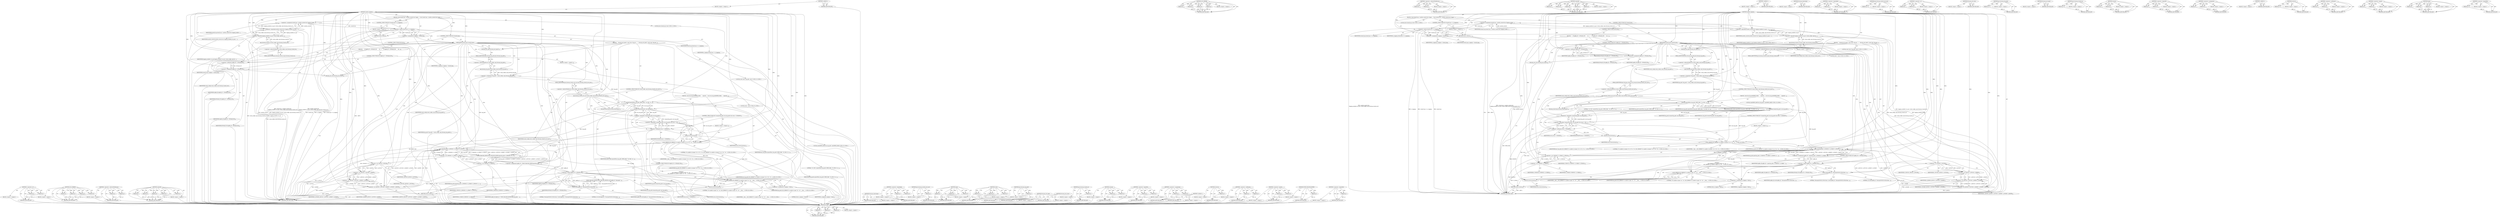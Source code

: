 digraph "&lt;operator&gt;.logicalNot" {
vulnerable_240 [label=<(METHOD,write)>];
vulnerable_241 [label=<(PARAM,p1)>];
vulnerable_242 [label=<(PARAM,p2)>];
vulnerable_243 [label=<(PARAM,p3)>];
vulnerable_244 [label=<(BLOCK,&lt;empty&gt;,&lt;empty&gt;)>];
vulnerable_245 [label=<(METHOD_RETURN,ANY)>];
vulnerable_218 [label=<(METHOD,LOG_ERROR)>];
vulnerable_219 [label=<(PARAM,p1)>];
vulnerable_220 [label=<(PARAM,p2)>];
vulnerable_221 [label=<(PARAM,p3)>];
vulnerable_222 [label=<(PARAM,p4)>];
vulnerable_223 [label=<(BLOCK,&lt;empty&gt;,&lt;empty&gt;)>];
vulnerable_224 [label=<(METHOD_RETURN,ANY)>];
vulnerable_172 [label=<(METHOD,&lt;operator&gt;.indirectFieldAccess)>];
vulnerable_173 [label=<(PARAM,p1)>];
vulnerable_174 [label=<(PARAM,p2)>];
vulnerable_175 [label=<(BLOCK,&lt;empty&gt;,&lt;empty&gt;)>];
vulnerable_176 [label=<(METHOD_RETURN,ANY)>];
vulnerable_193 [label=<(METHOD,snprintf)>];
vulnerable_194 [label=<(PARAM,p1)>];
vulnerable_195 [label=<(PARAM,p2)>];
vulnerable_196 [label=<(PARAM,p3)>];
vulnerable_197 [label=<(PARAM,p4)>];
vulnerable_198 [label=<(PARAM,p5)>];
vulnerable_199 [label=<(BLOCK,&lt;empty&gt;,&lt;empty&gt;)>];
vulnerable_200 [label=<(METHOD_RETURN,ANY)>];
vulnerable_6 [label=<(METHOD,&lt;global&gt;)<SUB>1</SUB>>];
vulnerable_7 [label=<(BLOCK,&lt;empty&gt;,&lt;empty&gt;)<SUB>1</SUB>>];
vulnerable_8 [label=<(METHOD,update_logging)<SUB>1</SUB>>];
vulnerable_9 [label=<(BLOCK,{
 bool should_log = module_started &amp;&amp;
 (loggin...,{
 bool should_log = module_started &amp;&amp;
 (loggin...)<SUB>1</SUB>>];
vulnerable_10 [label="<(LOCAL,bool should_log: bool)<SUB>2</SUB>>"];
vulnerable_11 [label=<(&lt;operator&gt;.assignment,should_log = module_started &amp;&amp;
 (logging_enable...)<SUB>2</SUB>>];
vulnerable_12 [label=<(IDENTIFIER,should_log,should_log = module_started &amp;&amp;
 (logging_enable...)<SUB>2</SUB>>];
vulnerable_13 [label=<(&lt;operator&gt;.logicalAnd,module_started &amp;&amp;
 (logging_enabled_via_api || ...)<SUB>2</SUB>>];
vulnerable_14 [label=<(IDENTIFIER,module_started,module_started &amp;&amp;
 (logging_enabled_via_api || ...)<SUB>2</SUB>>];
vulnerable_15 [label=<(&lt;operator&gt;.logicalOr,logging_enabled_via_api || stack_config-&gt;get_bt...)<SUB>3</SUB>>];
vulnerable_16 [label=<(IDENTIFIER,logging_enabled_via_api,logging_enabled_via_api || stack_config-&gt;get_bt...)<SUB>3</SUB>>];
vulnerable_17 [label=<(get_btsnoop_turned_on,stack_config-&gt;get_btsnoop_turned_on())<SUB>3</SUB>>];
vulnerable_18 [label=<(&lt;operator&gt;.indirectFieldAccess,stack_config-&gt;get_btsnoop_turned_on)<SUB>3</SUB>>];
vulnerable_19 [label=<(IDENTIFIER,stack_config,stack_config-&gt;get_btsnoop_turned_on())<SUB>3</SUB>>];
vulnerable_20 [label=<(FIELD_IDENTIFIER,get_btsnoop_turned_on,get_btsnoop_turned_on)<SUB>3</SUB>>];
vulnerable_21 [label=<(CONTROL_STRUCTURE,IF,if (should_log == is_logging))<SUB>5</SUB>>];
vulnerable_22 [label=<(&lt;operator&gt;.equals,should_log == is_logging)<SUB>5</SUB>>];
vulnerable_23 [label=<(IDENTIFIER,should_log,should_log == is_logging)<SUB>5</SUB>>];
vulnerable_24 [label=<(IDENTIFIER,is_logging,should_log == is_logging)<SUB>5</SUB>>];
vulnerable_25 [label=<(BLOCK,&lt;empty&gt;,&lt;empty&gt;)<SUB>6</SUB>>];
vulnerable_26 [label=<(RETURN,return;,return;)<SUB>6</SUB>>];
vulnerable_27 [label=<(&lt;operator&gt;.assignment,is_logging = should_log)<SUB>8</SUB>>];
vulnerable_28 [label=<(IDENTIFIER,is_logging,is_logging = should_log)<SUB>8</SUB>>];
vulnerable_29 [label=<(IDENTIFIER,should_log,is_logging = should_log)<SUB>8</SUB>>];
vulnerable_30 [label=<(CONTROL_STRUCTURE,IF,if (should_log))<SUB>9</SUB>>];
vulnerable_31 [label=<(IDENTIFIER,should_log,if (should_log))<SUB>9</SUB>>];
vulnerable_32 [label=<(BLOCK,{
    btsnoop_net_open();

 const char *log_pat...,{
    btsnoop_net_open();

 const char *log_pat...)<SUB>9</SUB>>];
vulnerable_33 [label=<(btsnoop_net_open,btsnoop_net_open())<SUB>10</SUB>>];
vulnerable_34 [label="<(LOCAL,const char* log_path: char*)<SUB>12</SUB>>"];
vulnerable_35 [label=<(&lt;operator&gt;.assignment,*log_path = stack_config-&gt;get_btsnoop_log_path())<SUB>12</SUB>>];
vulnerable_36 [label=<(IDENTIFIER,log_path,*log_path = stack_config-&gt;get_btsnoop_log_path())<SUB>12</SUB>>];
vulnerable_37 [label=<(get_btsnoop_log_path,stack_config-&gt;get_btsnoop_log_path())<SUB>12</SUB>>];
vulnerable_38 [label=<(&lt;operator&gt;.indirectFieldAccess,stack_config-&gt;get_btsnoop_log_path)<SUB>12</SUB>>];
vulnerable_39 [label=<(IDENTIFIER,stack_config,stack_config-&gt;get_btsnoop_log_path())<SUB>12</SUB>>];
vulnerable_40 [label=<(FIELD_IDENTIFIER,get_btsnoop_log_path,get_btsnoop_log_path)<SUB>12</SUB>>];
vulnerable_41 [label=<(CONTROL_STRUCTURE,IF,if (stack_config-&gt;get_btsnoop_should_save_last()))<SUB>14</SUB>>];
vulnerable_42 [label=<(get_btsnoop_should_save_last,stack_config-&gt;get_btsnoop_should_save_last())<SUB>14</SUB>>];
vulnerable_43 [label=<(&lt;operator&gt;.indirectFieldAccess,stack_config-&gt;get_btsnoop_should_save_last)<SUB>14</SUB>>];
vulnerable_44 [label=<(IDENTIFIER,stack_config,stack_config-&gt;get_btsnoop_should_save_last())<SUB>14</SUB>>];
vulnerable_45 [label=<(FIELD_IDENTIFIER,get_btsnoop_should_save_last,get_btsnoop_should_save_last)<SUB>14</SUB>>];
vulnerable_46 [label=<(BLOCK,{
 char last_log_path[PATH_MAX];
      snprintf...,{
 char last_log_path[PATH_MAX];
      snprintf...)<SUB>14</SUB>>];
vulnerable_47 [label="<(LOCAL,char[PATH_MAX] last_log_path: char[PATH_MAX])<SUB>15</SUB>>"];
vulnerable_48 [label=<(snprintf,snprintf(last_log_path, PATH_MAX, &quot;%s.%llu&quot;, lo...)<SUB>16</SUB>>];
vulnerable_49 [label=<(IDENTIFIER,last_log_path,snprintf(last_log_path, PATH_MAX, &quot;%s.%llu&quot;, lo...)<SUB>16</SUB>>];
vulnerable_50 [label=<(IDENTIFIER,PATH_MAX,snprintf(last_log_path, PATH_MAX, &quot;%s.%llu&quot;, lo...)<SUB>16</SUB>>];
vulnerable_51 [label=<(LITERAL,&quot;%s.%llu&quot;,snprintf(last_log_path, PATH_MAX, &quot;%s.%llu&quot;, lo...)<SUB>16</SUB>>];
vulnerable_52 [label=<(IDENTIFIER,log_path,snprintf(last_log_path, PATH_MAX, &quot;%s.%llu&quot;, lo...)<SUB>16</SUB>>];
vulnerable_53 [label=<(btsnoop_timestamp,btsnoop_timestamp())<SUB>16</SUB>>];
vulnerable_54 [label=<(CONTROL_STRUCTURE,IF,if (!rename(log_path, last_log_path) &amp;&amp; errno != ENOENT))<SUB>17</SUB>>];
vulnerable_55 [label=<(&lt;operator&gt;.logicalAnd,!rename(log_path, last_log_path) &amp;&amp; errno != EN...)<SUB>17</SUB>>];
vulnerable_56 [label=<(&lt;operator&gt;.logicalNot,!rename(log_path, last_log_path))<SUB>17</SUB>>];
vulnerable_57 [label=<(rename,rename(log_path, last_log_path))<SUB>17</SUB>>];
vulnerable_58 [label=<(IDENTIFIER,log_path,rename(log_path, last_log_path))<SUB>17</SUB>>];
vulnerable_59 [label=<(IDENTIFIER,last_log_path,rename(log_path, last_log_path))<SUB>17</SUB>>];
vulnerable_60 [label=<(&lt;operator&gt;.notEquals,errno != ENOENT)<SUB>17</SUB>>];
vulnerable_61 [label=<(IDENTIFIER,errno,errno != ENOENT)<SUB>17</SUB>>];
vulnerable_62 [label=<(IDENTIFIER,ENOENT,errno != ENOENT)<SUB>17</SUB>>];
vulnerable_63 [label=<(BLOCK,&lt;empty&gt;,&lt;empty&gt;)<SUB>19</SUB>>];
vulnerable_64 [label="<(LOG_ERROR,LOG_ERROR(&quot;%s unable to rename '%s' to '%s': %s...)<SUB>19</SUB>>"];
vulnerable_65 [label="<(LITERAL,&quot;%s unable to rename '%s' to '%s': %s&quot;,LOG_ERROR(&quot;%s unable to rename '%s' to '%s': %s...)<SUB>19</SUB>>"];
vulnerable_66 [label="<(IDENTIFIER,__func__,LOG_ERROR(&quot;%s unable to rename '%s' to '%s': %s...)<SUB>19</SUB>>"];
vulnerable_67 [label="<(IDENTIFIER,log_path,LOG_ERROR(&quot;%s unable to rename '%s' to '%s': %s...)<SUB>19</SUB>>"];
vulnerable_68 [label="<(IDENTIFIER,last_log_path,LOG_ERROR(&quot;%s unable to rename '%s' to '%s': %s...)<SUB>19</SUB>>"];
vulnerable_69 [label=<(strerror,strerror(errno))<SUB>19</SUB>>];
vulnerable_70 [label=<(IDENTIFIER,errno,strerror(errno))<SUB>19</SUB>>];
vulnerable_71 [label=<(&lt;operator&gt;.assignment,logfile_fd = open(log_path, O_WRONLY | O_CREAT ...)<SUB>22</SUB>>];
vulnerable_72 [label=<(IDENTIFIER,logfile_fd,logfile_fd = open(log_path, O_WRONLY | O_CREAT ...)<SUB>22</SUB>>];
vulnerable_73 [label=<(open,open(log_path, O_WRONLY | O_CREAT | O_TRUNC, S_...)<SUB>22</SUB>>];
vulnerable_74 [label=<(IDENTIFIER,log_path,open(log_path, O_WRONLY | O_CREAT | O_TRUNC, S_...)<SUB>22</SUB>>];
vulnerable_75 [label=<(&lt;operator&gt;.or,O_WRONLY | O_CREAT | O_TRUNC)<SUB>22</SUB>>];
vulnerable_76 [label=<(&lt;operator&gt;.or,O_WRONLY | O_CREAT)<SUB>22</SUB>>];
vulnerable_77 [label=<(IDENTIFIER,O_WRONLY,O_WRONLY | O_CREAT)<SUB>22</SUB>>];
vulnerable_78 [label=<(IDENTIFIER,O_CREAT,O_WRONLY | O_CREAT)<SUB>22</SUB>>];
vulnerable_79 [label=<(IDENTIFIER,O_TRUNC,O_WRONLY | O_CREAT | O_TRUNC)<SUB>22</SUB>>];
vulnerable_80 [label=<(&lt;operator&gt;.or,S_IRUSR | S_IWUSR | S_IRGRP | S_IWGRP | S_IROTH)<SUB>22</SUB>>];
vulnerable_81 [label=<(&lt;operator&gt;.or,S_IRUSR | S_IWUSR | S_IRGRP | S_IWGRP)<SUB>22</SUB>>];
vulnerable_82 [label=<(&lt;operator&gt;.or,S_IRUSR | S_IWUSR | S_IRGRP)<SUB>22</SUB>>];
vulnerable_83 [label=<(&lt;operator&gt;.or,S_IRUSR | S_IWUSR)<SUB>22</SUB>>];
vulnerable_84 [label=<(IDENTIFIER,S_IRUSR,S_IRUSR | S_IWUSR)<SUB>22</SUB>>];
vulnerable_85 [label=<(IDENTIFIER,S_IWUSR,S_IRUSR | S_IWUSR)<SUB>22</SUB>>];
vulnerable_86 [label=<(IDENTIFIER,S_IRGRP,S_IRUSR | S_IWUSR | S_IRGRP)<SUB>22</SUB>>];
vulnerable_87 [label=<(IDENTIFIER,S_IWGRP,S_IRUSR | S_IWUSR | S_IRGRP | S_IWGRP)<SUB>22</SUB>>];
vulnerable_88 [label=<(IDENTIFIER,S_IROTH,S_IRUSR | S_IWUSR | S_IRGRP | S_IWGRP | S_IROTH)<SUB>22</SUB>>];
vulnerable_89 [label=<(CONTROL_STRUCTURE,IF,if (logfile_fd == INVALID_FD))<SUB>23</SUB>>];
vulnerable_90 [label=<(&lt;operator&gt;.equals,logfile_fd == INVALID_FD)<SUB>23</SUB>>];
vulnerable_91 [label=<(IDENTIFIER,logfile_fd,logfile_fd == INVALID_FD)<SUB>23</SUB>>];
vulnerable_92 [label=<(IDENTIFIER,INVALID_FD,logfile_fd == INVALID_FD)<SUB>23</SUB>>];
vulnerable_93 [label="<(BLOCK,{
       LOG_ERROR(&quot;%s unable to open '%s': %s&quot;...,{
       LOG_ERROR(&quot;%s unable to open '%s': %s&quot;...)<SUB>23</SUB>>"];
vulnerable_94 [label="<(LOG_ERROR,LOG_ERROR(&quot;%s unable to open '%s': %s&quot;, __func_...)<SUB>24</SUB>>"];
vulnerable_95 [label="<(LITERAL,&quot;%s unable to open '%s': %s&quot;,LOG_ERROR(&quot;%s unable to open '%s': %s&quot;, __func_...)<SUB>24</SUB>>"];
vulnerable_96 [label="<(IDENTIFIER,__func__,LOG_ERROR(&quot;%s unable to open '%s': %s&quot;, __func_...)<SUB>24</SUB>>"];
vulnerable_97 [label="<(IDENTIFIER,log_path,LOG_ERROR(&quot;%s unable to open '%s': %s&quot;, __func_...)<SUB>24</SUB>>"];
vulnerable_98 [label=<(strerror,strerror(errno))<SUB>24</SUB>>];
vulnerable_99 [label=<(IDENTIFIER,errno,strerror(errno))<SUB>24</SUB>>];
vulnerable_100 [label=<(&lt;operator&gt;.assignment,is_logging = false)<SUB>25</SUB>>];
vulnerable_101 [label=<(IDENTIFIER,is_logging,is_logging = false)<SUB>25</SUB>>];
vulnerable_102 [label=<(LITERAL,false,is_logging = false)<SUB>25</SUB>>];
vulnerable_103 [label=<(RETURN,return;,return;)<SUB>26</SUB>>];
vulnerable_104 [label=<(write,write(logfile_fd, &quot;btsnoop\0\0\0\0\1\0\0\x3\xea...)<SUB>29</SUB>>];
vulnerable_105 [label=<(IDENTIFIER,logfile_fd,write(logfile_fd, &quot;btsnoop\0\0\0\0\1\0\0\x3\xea...)<SUB>29</SUB>>];
vulnerable_106 [label=<(LITERAL,&quot;btsnoop\0\0\0\0\1\0\0\x3\xea&quot;,write(logfile_fd, &quot;btsnoop\0\0\0\0\1\0\0\x3\xea...)<SUB>29</SUB>>];
vulnerable_107 [label=<(LITERAL,16,write(logfile_fd, &quot;btsnoop\0\0\0\0\1\0\0\x3\xea...)<SUB>29</SUB>>];
vulnerable_108 [label=<(CONTROL_STRUCTURE,ELSE,else)<SUB>30</SUB>>];
vulnerable_109 [label=<(BLOCK,{
     if (logfile_fd != INVALID_FD)
       clo...,{
     if (logfile_fd != INVALID_FD)
       clo...)<SUB>30</SUB>>];
vulnerable_110 [label=<(CONTROL_STRUCTURE,IF,if (logfile_fd != INVALID_FD))<SUB>31</SUB>>];
vulnerable_111 [label=<(&lt;operator&gt;.notEquals,logfile_fd != INVALID_FD)<SUB>31</SUB>>];
vulnerable_112 [label=<(IDENTIFIER,logfile_fd,logfile_fd != INVALID_FD)<SUB>31</SUB>>];
vulnerable_113 [label=<(IDENTIFIER,INVALID_FD,logfile_fd != INVALID_FD)<SUB>31</SUB>>];
vulnerable_114 [label=<(BLOCK,&lt;empty&gt;,&lt;empty&gt;)<SUB>32</SUB>>];
vulnerable_115 [label="<(LOCAL,close : close)<SUB>32</SUB>>"];
vulnerable_116 [label=<(&lt;operator&gt;.assignment,logfile_fd = INVALID_FD)<SUB>34</SUB>>];
vulnerable_117 [label=<(IDENTIFIER,logfile_fd,logfile_fd = INVALID_FD)<SUB>34</SUB>>];
vulnerable_118 [label=<(IDENTIFIER,INVALID_FD,logfile_fd = INVALID_FD)<SUB>34</SUB>>];
vulnerable_119 [label=<(btsnoop_net_close,btsnoop_net_close())<SUB>35</SUB>>];
vulnerable_120 [label=<(METHOD_RETURN,void)<SUB>1</SUB>>];
vulnerable_122 [label=<(METHOD_RETURN,ANY)<SUB>1</SUB>>];
vulnerable_201 [label=<(METHOD,btsnoop_timestamp)>];
vulnerable_202 [label=<(BLOCK,&lt;empty&gt;,&lt;empty&gt;)>];
vulnerable_203 [label=<(METHOD_RETURN,ANY)>];
vulnerable_158 [label=<(METHOD,&lt;operator&gt;.logicalAnd)>];
vulnerable_159 [label=<(PARAM,p1)>];
vulnerable_160 [label=<(PARAM,p2)>];
vulnerable_161 [label=<(BLOCK,&lt;empty&gt;,&lt;empty&gt;)>];
vulnerable_162 [label=<(METHOD_RETURN,ANY)>];
vulnerable_189 [label=<(METHOD,get_btsnoop_should_save_last)>];
vulnerable_190 [label=<(PARAM,p1)>];
vulnerable_191 [label=<(BLOCK,&lt;empty&gt;,&lt;empty&gt;)>];
vulnerable_192 [label=<(METHOD_RETURN,ANY)>];
vulnerable_235 [label=<(METHOD,&lt;operator&gt;.or)>];
vulnerable_236 [label=<(PARAM,p1)>];
vulnerable_237 [label=<(PARAM,p2)>];
vulnerable_238 [label=<(BLOCK,&lt;empty&gt;,&lt;empty&gt;)>];
vulnerable_239 [label=<(METHOD_RETURN,ANY)>];
vulnerable_246 [label=<(METHOD,btsnoop_net_close)>];
vulnerable_247 [label=<(BLOCK,&lt;empty&gt;,&lt;empty&gt;)>];
vulnerable_248 [label=<(METHOD_RETURN,ANY)>];
vulnerable_185 [label=<(METHOD,get_btsnoop_log_path)>];
vulnerable_186 [label=<(PARAM,p1)>];
vulnerable_187 [label=<(BLOCK,&lt;empty&gt;,&lt;empty&gt;)>];
vulnerable_188 [label=<(METHOD_RETURN,ANY)>];
vulnerable_182 [label=<(METHOD,btsnoop_net_open)>];
vulnerable_183 [label=<(BLOCK,&lt;empty&gt;,&lt;empty&gt;)>];
vulnerable_184 [label=<(METHOD_RETURN,ANY)>];
vulnerable_168 [label=<(METHOD,get_btsnoop_turned_on)>];
vulnerable_169 [label=<(PARAM,p1)>];
vulnerable_170 [label=<(BLOCK,&lt;empty&gt;,&lt;empty&gt;)>];
vulnerable_171 [label=<(METHOD_RETURN,ANY)>];
vulnerable_208 [label=<(METHOD,rename)>];
vulnerable_209 [label=<(PARAM,p1)>];
vulnerable_210 [label=<(PARAM,p2)>];
vulnerable_211 [label=<(BLOCK,&lt;empty&gt;,&lt;empty&gt;)>];
vulnerable_212 [label=<(METHOD_RETURN,ANY)>];
vulnerable_163 [label=<(METHOD,&lt;operator&gt;.logicalOr)>];
vulnerable_164 [label=<(PARAM,p1)>];
vulnerable_165 [label=<(PARAM,p2)>];
vulnerable_166 [label=<(BLOCK,&lt;empty&gt;,&lt;empty&gt;)>];
vulnerable_167 [label=<(METHOD_RETURN,ANY)>];
vulnerable_153 [label=<(METHOD,&lt;operator&gt;.assignment)>];
vulnerable_154 [label=<(PARAM,p1)>];
vulnerable_155 [label=<(PARAM,p2)>];
vulnerable_156 [label=<(BLOCK,&lt;empty&gt;,&lt;empty&gt;)>];
vulnerable_157 [label=<(METHOD_RETURN,ANY)>];
vulnerable_147 [label=<(METHOD,&lt;global&gt;)<SUB>1</SUB>>];
vulnerable_148 [label=<(BLOCK,&lt;empty&gt;,&lt;empty&gt;)>];
vulnerable_149 [label=<(METHOD_RETURN,ANY)>];
vulnerable_225 [label=<(METHOD,strerror)>];
vulnerable_226 [label=<(PARAM,p1)>];
vulnerable_227 [label=<(BLOCK,&lt;empty&gt;,&lt;empty&gt;)>];
vulnerable_228 [label=<(METHOD_RETURN,ANY)>];
vulnerable_213 [label=<(METHOD,&lt;operator&gt;.notEquals)>];
vulnerable_214 [label=<(PARAM,p1)>];
vulnerable_215 [label=<(PARAM,p2)>];
vulnerable_216 [label=<(BLOCK,&lt;empty&gt;,&lt;empty&gt;)>];
vulnerable_217 [label=<(METHOD_RETURN,ANY)>];
vulnerable_177 [label=<(METHOD,&lt;operator&gt;.equals)>];
vulnerable_178 [label=<(PARAM,p1)>];
vulnerable_179 [label=<(PARAM,p2)>];
vulnerable_180 [label=<(BLOCK,&lt;empty&gt;,&lt;empty&gt;)>];
vulnerable_181 [label=<(METHOD_RETURN,ANY)>];
vulnerable_229 [label=<(METHOD,open)>];
vulnerable_230 [label=<(PARAM,p1)>];
vulnerable_231 [label=<(PARAM,p2)>];
vulnerable_232 [label=<(PARAM,p3)>];
vulnerable_233 [label=<(BLOCK,&lt;empty&gt;,&lt;empty&gt;)>];
vulnerable_234 [label=<(METHOD_RETURN,ANY)>];
vulnerable_204 [label=<(METHOD,&lt;operator&gt;.logicalNot)>];
vulnerable_205 [label=<(PARAM,p1)>];
vulnerable_206 [label=<(BLOCK,&lt;empty&gt;,&lt;empty&gt;)>];
vulnerable_207 [label=<(METHOD_RETURN,ANY)>];
fixed_241 [label=<(METHOD,&lt;operator&gt;.or)>];
fixed_242 [label=<(PARAM,p1)>];
fixed_243 [label=<(PARAM,p2)>];
fixed_244 [label=<(BLOCK,&lt;empty&gt;,&lt;empty&gt;)>];
fixed_245 [label=<(METHOD_RETURN,ANY)>];
fixed_220 [label=<(METHOD,LOG_ERROR)>];
fixed_221 [label=<(PARAM,p1)>];
fixed_222 [label=<(PARAM,p2)>];
fixed_223 [label=<(PARAM,p3)>];
fixed_224 [label=<(PARAM,p4)>];
fixed_225 [label=<(BLOCK,&lt;empty&gt;,&lt;empty&gt;)>];
fixed_226 [label=<(METHOD_RETURN,ANY)>];
fixed_174 [label=<(METHOD,&lt;operator&gt;.indirectFieldAccess)>];
fixed_175 [label=<(PARAM,p1)>];
fixed_176 [label=<(PARAM,p2)>];
fixed_177 [label=<(BLOCK,&lt;empty&gt;,&lt;empty&gt;)>];
fixed_178 [label=<(METHOD_RETURN,ANY)>];
fixed_195 [label=<(METHOD,snprintf)>];
fixed_196 [label=<(PARAM,p1)>];
fixed_197 [label=<(PARAM,p2)>];
fixed_198 [label=<(PARAM,p3)>];
fixed_199 [label=<(PARAM,p4)>];
fixed_200 [label=<(PARAM,p5)>];
fixed_201 [label=<(BLOCK,&lt;empty&gt;,&lt;empty&gt;)>];
fixed_202 [label=<(METHOD_RETURN,ANY)>];
fixed_6 [label=<(METHOD,&lt;global&gt;)<SUB>1</SUB>>];
fixed_7 [label=<(BLOCK,&lt;empty&gt;,&lt;empty&gt;)<SUB>1</SUB>>];
fixed_8 [label=<(METHOD,update_logging)<SUB>1</SUB>>];
fixed_9 [label=<(BLOCK,{
 bool should_log = module_started &amp;&amp;
 (loggin...,{
 bool should_log = module_started &amp;&amp;
 (loggin...)<SUB>1</SUB>>];
fixed_10 [label="<(LOCAL,bool should_log: bool)<SUB>2</SUB>>"];
fixed_11 [label=<(&lt;operator&gt;.assignment,should_log = module_started &amp;&amp;
 (logging_enable...)<SUB>2</SUB>>];
fixed_12 [label=<(IDENTIFIER,should_log,should_log = module_started &amp;&amp;
 (logging_enable...)<SUB>2</SUB>>];
fixed_13 [label=<(&lt;operator&gt;.logicalAnd,module_started &amp;&amp;
 (logging_enabled_via_api || ...)<SUB>2</SUB>>];
fixed_14 [label=<(IDENTIFIER,module_started,module_started &amp;&amp;
 (logging_enabled_via_api || ...)<SUB>2</SUB>>];
fixed_15 [label=<(&lt;operator&gt;.logicalOr,logging_enabled_via_api || stack_config-&gt;get_bt...)<SUB>3</SUB>>];
fixed_16 [label=<(IDENTIFIER,logging_enabled_via_api,logging_enabled_via_api || stack_config-&gt;get_bt...)<SUB>3</SUB>>];
fixed_17 [label=<(get_btsnoop_turned_on,stack_config-&gt;get_btsnoop_turned_on())<SUB>3</SUB>>];
fixed_18 [label=<(&lt;operator&gt;.indirectFieldAccess,stack_config-&gt;get_btsnoop_turned_on)<SUB>3</SUB>>];
fixed_19 [label=<(IDENTIFIER,stack_config,stack_config-&gt;get_btsnoop_turned_on())<SUB>3</SUB>>];
fixed_20 [label=<(FIELD_IDENTIFIER,get_btsnoop_turned_on,get_btsnoop_turned_on)<SUB>3</SUB>>];
fixed_21 [label=<(CONTROL_STRUCTURE,IF,if (should_log == is_logging))<SUB>5</SUB>>];
fixed_22 [label=<(&lt;operator&gt;.equals,should_log == is_logging)<SUB>5</SUB>>];
fixed_23 [label=<(IDENTIFIER,should_log,should_log == is_logging)<SUB>5</SUB>>];
fixed_24 [label=<(IDENTIFIER,is_logging,should_log == is_logging)<SUB>5</SUB>>];
fixed_25 [label=<(BLOCK,&lt;empty&gt;,&lt;empty&gt;)<SUB>6</SUB>>];
fixed_26 [label=<(RETURN,return;,return;)<SUB>6</SUB>>];
fixed_27 [label=<(&lt;operator&gt;.assignment,is_logging = should_log)<SUB>8</SUB>>];
fixed_28 [label=<(IDENTIFIER,is_logging,is_logging = should_log)<SUB>8</SUB>>];
fixed_29 [label=<(IDENTIFIER,should_log,is_logging = should_log)<SUB>8</SUB>>];
fixed_30 [label=<(CONTROL_STRUCTURE,IF,if (should_log))<SUB>9</SUB>>];
fixed_31 [label=<(IDENTIFIER,should_log,if (should_log))<SUB>9</SUB>>];
fixed_32 [label=<(BLOCK,{
    btsnoop_net_open();

 const char *log_pat...,{
    btsnoop_net_open();

 const char *log_pat...)<SUB>9</SUB>>];
fixed_33 [label=<(btsnoop_net_open,btsnoop_net_open())<SUB>10</SUB>>];
fixed_34 [label="<(LOCAL,const char* log_path: char*)<SUB>12</SUB>>"];
fixed_35 [label=<(&lt;operator&gt;.assignment,*log_path = stack_config-&gt;get_btsnoop_log_path())<SUB>12</SUB>>];
fixed_36 [label=<(IDENTIFIER,log_path,*log_path = stack_config-&gt;get_btsnoop_log_path())<SUB>12</SUB>>];
fixed_37 [label=<(get_btsnoop_log_path,stack_config-&gt;get_btsnoop_log_path())<SUB>12</SUB>>];
fixed_38 [label=<(&lt;operator&gt;.indirectFieldAccess,stack_config-&gt;get_btsnoop_log_path)<SUB>12</SUB>>];
fixed_39 [label=<(IDENTIFIER,stack_config,stack_config-&gt;get_btsnoop_log_path())<SUB>12</SUB>>];
fixed_40 [label=<(FIELD_IDENTIFIER,get_btsnoop_log_path,get_btsnoop_log_path)<SUB>12</SUB>>];
fixed_41 [label=<(CONTROL_STRUCTURE,IF,if (stack_config-&gt;get_btsnoop_should_save_last()))<SUB>14</SUB>>];
fixed_42 [label=<(get_btsnoop_should_save_last,stack_config-&gt;get_btsnoop_should_save_last())<SUB>14</SUB>>];
fixed_43 [label=<(&lt;operator&gt;.indirectFieldAccess,stack_config-&gt;get_btsnoop_should_save_last)<SUB>14</SUB>>];
fixed_44 [label=<(IDENTIFIER,stack_config,stack_config-&gt;get_btsnoop_should_save_last())<SUB>14</SUB>>];
fixed_45 [label=<(FIELD_IDENTIFIER,get_btsnoop_should_save_last,get_btsnoop_should_save_last)<SUB>14</SUB>>];
fixed_46 [label=<(BLOCK,{
 char last_log_path[PATH_MAX];
      snprintf...,{
 char last_log_path[PATH_MAX];
      snprintf...)<SUB>14</SUB>>];
fixed_47 [label="<(LOCAL,char[PATH_MAX] last_log_path: char[PATH_MAX])<SUB>15</SUB>>"];
fixed_48 [label=<(snprintf,snprintf(last_log_path, PATH_MAX, &quot;%s.%llu&quot;, lo...)<SUB>16</SUB>>];
fixed_49 [label=<(IDENTIFIER,last_log_path,snprintf(last_log_path, PATH_MAX, &quot;%s.%llu&quot;, lo...)<SUB>16</SUB>>];
fixed_50 [label=<(IDENTIFIER,PATH_MAX,snprintf(last_log_path, PATH_MAX, &quot;%s.%llu&quot;, lo...)<SUB>16</SUB>>];
fixed_51 [label=<(LITERAL,&quot;%s.%llu&quot;,snprintf(last_log_path, PATH_MAX, &quot;%s.%llu&quot;, lo...)<SUB>16</SUB>>];
fixed_52 [label=<(IDENTIFIER,log_path,snprintf(last_log_path, PATH_MAX, &quot;%s.%llu&quot;, lo...)<SUB>16</SUB>>];
fixed_53 [label=<(btsnoop_timestamp,btsnoop_timestamp())<SUB>16</SUB>>];
fixed_54 [label=<(CONTROL_STRUCTURE,IF,if (!rename(log_path, last_log_path) &amp;&amp; errno != ENOENT))<SUB>17</SUB>>];
fixed_55 [label=<(&lt;operator&gt;.logicalAnd,!rename(log_path, last_log_path) &amp;&amp; errno != EN...)<SUB>17</SUB>>];
fixed_56 [label=<(&lt;operator&gt;.logicalNot,!rename(log_path, last_log_path))<SUB>17</SUB>>];
fixed_57 [label=<(rename,rename(log_path, last_log_path))<SUB>17</SUB>>];
fixed_58 [label=<(IDENTIFIER,log_path,rename(log_path, last_log_path))<SUB>17</SUB>>];
fixed_59 [label=<(IDENTIFIER,last_log_path,rename(log_path, last_log_path))<SUB>17</SUB>>];
fixed_60 [label=<(&lt;operator&gt;.notEquals,errno != ENOENT)<SUB>17</SUB>>];
fixed_61 [label=<(IDENTIFIER,errno,errno != ENOENT)<SUB>17</SUB>>];
fixed_62 [label=<(IDENTIFIER,ENOENT,errno != ENOENT)<SUB>17</SUB>>];
fixed_63 [label=<(BLOCK,&lt;empty&gt;,&lt;empty&gt;)<SUB>19</SUB>>];
fixed_64 [label="<(LOG_ERROR,LOG_ERROR(&quot;%s unable to rename '%s' to '%s': %s...)<SUB>19</SUB>>"];
fixed_65 [label="<(LITERAL,&quot;%s unable to rename '%s' to '%s': %s&quot;,LOG_ERROR(&quot;%s unable to rename '%s' to '%s': %s...)<SUB>19</SUB>>"];
fixed_66 [label="<(IDENTIFIER,__func__,LOG_ERROR(&quot;%s unable to rename '%s' to '%s': %s...)<SUB>19</SUB>>"];
fixed_67 [label="<(IDENTIFIER,log_path,LOG_ERROR(&quot;%s unable to rename '%s' to '%s': %s...)<SUB>19</SUB>>"];
fixed_68 [label="<(IDENTIFIER,last_log_path,LOG_ERROR(&quot;%s unable to rename '%s' to '%s': %s...)<SUB>19</SUB>>"];
fixed_69 [label=<(strerror,strerror(errno))<SUB>19</SUB>>];
fixed_70 [label=<(IDENTIFIER,errno,strerror(errno))<SUB>19</SUB>>];
fixed_71 [label=<(&lt;operator&gt;.assignment,logfile_fd = TEMP_FAILURE_RETRY(open(log_path, ...)<SUB>22</SUB>>];
fixed_72 [label=<(IDENTIFIER,logfile_fd,logfile_fd = TEMP_FAILURE_RETRY(open(log_path, ...)<SUB>22</SUB>>];
fixed_73 [label=<(TEMP_FAILURE_RETRY,TEMP_FAILURE_RETRY(open(log_path, O_WRONLY | O_...)<SUB>22</SUB>>];
fixed_74 [label=<(open,open(log_path, O_WRONLY | O_CREAT | O_TRUNC, S_...)<SUB>22</SUB>>];
fixed_75 [label=<(IDENTIFIER,log_path,open(log_path, O_WRONLY | O_CREAT | O_TRUNC, S_...)<SUB>22</SUB>>];
fixed_76 [label=<(&lt;operator&gt;.or,O_WRONLY | O_CREAT | O_TRUNC)<SUB>22</SUB>>];
fixed_77 [label=<(&lt;operator&gt;.or,O_WRONLY | O_CREAT)<SUB>22</SUB>>];
fixed_78 [label=<(IDENTIFIER,O_WRONLY,O_WRONLY | O_CREAT)<SUB>22</SUB>>];
fixed_79 [label=<(IDENTIFIER,O_CREAT,O_WRONLY | O_CREAT)<SUB>22</SUB>>];
fixed_80 [label=<(IDENTIFIER,O_TRUNC,O_WRONLY | O_CREAT | O_TRUNC)<SUB>22</SUB>>];
fixed_81 [label=<(&lt;operator&gt;.or,S_IRUSR | S_IWUSR | S_IRGRP | S_IWGRP | S_IROTH)<SUB>22</SUB>>];
fixed_82 [label=<(&lt;operator&gt;.or,S_IRUSR | S_IWUSR | S_IRGRP | S_IWGRP)<SUB>22</SUB>>];
fixed_83 [label=<(&lt;operator&gt;.or,S_IRUSR | S_IWUSR | S_IRGRP)<SUB>22</SUB>>];
fixed_84 [label=<(&lt;operator&gt;.or,S_IRUSR | S_IWUSR)<SUB>22</SUB>>];
fixed_85 [label=<(IDENTIFIER,S_IRUSR,S_IRUSR | S_IWUSR)<SUB>22</SUB>>];
fixed_86 [label=<(IDENTIFIER,S_IWUSR,S_IRUSR | S_IWUSR)<SUB>22</SUB>>];
fixed_87 [label=<(IDENTIFIER,S_IRGRP,S_IRUSR | S_IWUSR | S_IRGRP)<SUB>22</SUB>>];
fixed_88 [label=<(IDENTIFIER,S_IWGRP,S_IRUSR | S_IWUSR | S_IRGRP | S_IWGRP)<SUB>22</SUB>>];
fixed_89 [label=<(IDENTIFIER,S_IROTH,S_IRUSR | S_IWUSR | S_IRGRP | S_IWGRP | S_IROTH)<SUB>22</SUB>>];
fixed_90 [label=<(CONTROL_STRUCTURE,IF,if (logfile_fd == INVALID_FD))<SUB>23</SUB>>];
fixed_91 [label=<(&lt;operator&gt;.equals,logfile_fd == INVALID_FD)<SUB>23</SUB>>];
fixed_92 [label=<(IDENTIFIER,logfile_fd,logfile_fd == INVALID_FD)<SUB>23</SUB>>];
fixed_93 [label=<(IDENTIFIER,INVALID_FD,logfile_fd == INVALID_FD)<SUB>23</SUB>>];
fixed_94 [label="<(BLOCK,{
       LOG_ERROR(&quot;%s unable to open '%s': %s&quot;...,{
       LOG_ERROR(&quot;%s unable to open '%s': %s&quot;...)<SUB>23</SUB>>"];
fixed_95 [label="<(LOG_ERROR,LOG_ERROR(&quot;%s unable to open '%s': %s&quot;, __func_...)<SUB>24</SUB>>"];
fixed_96 [label="<(LITERAL,&quot;%s unable to open '%s': %s&quot;,LOG_ERROR(&quot;%s unable to open '%s': %s&quot;, __func_...)<SUB>24</SUB>>"];
fixed_97 [label="<(IDENTIFIER,__func__,LOG_ERROR(&quot;%s unable to open '%s': %s&quot;, __func_...)<SUB>24</SUB>>"];
fixed_98 [label="<(IDENTIFIER,log_path,LOG_ERROR(&quot;%s unable to open '%s': %s&quot;, __func_...)<SUB>24</SUB>>"];
fixed_99 [label=<(strerror,strerror(errno))<SUB>24</SUB>>];
fixed_100 [label=<(IDENTIFIER,errno,strerror(errno))<SUB>24</SUB>>];
fixed_101 [label=<(&lt;operator&gt;.assignment,is_logging = false)<SUB>25</SUB>>];
fixed_102 [label=<(IDENTIFIER,is_logging,is_logging = false)<SUB>25</SUB>>];
fixed_103 [label=<(LITERAL,false,is_logging = false)<SUB>25</SUB>>];
fixed_104 [label=<(RETURN,return;,return;)<SUB>26</SUB>>];
fixed_105 [label=<(TEMP_FAILURE_RETRY,TEMP_FAILURE_RETRY(write(logfile_fd, &quot;btsnoop\0...)<SUB>29</SUB>>];
fixed_106 [label=<(write,write(logfile_fd, &quot;btsnoop\0\0\0\0\1\0\0\x3\xea...)<SUB>29</SUB>>];
fixed_107 [label=<(IDENTIFIER,logfile_fd,write(logfile_fd, &quot;btsnoop\0\0\0\0\1\0\0\x3\xea...)<SUB>29</SUB>>];
fixed_108 [label=<(LITERAL,&quot;btsnoop\0\0\0\0\1\0\0\x3\xea&quot;,write(logfile_fd, &quot;btsnoop\0\0\0\0\1\0\0\x3\xea...)<SUB>29</SUB>>];
fixed_109 [label=<(LITERAL,16,write(logfile_fd, &quot;btsnoop\0\0\0\0\1\0\0\x3\xea...)<SUB>29</SUB>>];
fixed_110 [label=<(CONTROL_STRUCTURE,ELSE,else)<SUB>30</SUB>>];
fixed_111 [label=<(BLOCK,{
     if (logfile_fd != INVALID_FD)
       clo...,{
     if (logfile_fd != INVALID_FD)
       clo...)<SUB>30</SUB>>];
fixed_112 [label=<(CONTROL_STRUCTURE,IF,if (logfile_fd != INVALID_FD))<SUB>31</SUB>>];
fixed_113 [label=<(&lt;operator&gt;.notEquals,logfile_fd != INVALID_FD)<SUB>31</SUB>>];
fixed_114 [label=<(IDENTIFIER,logfile_fd,logfile_fd != INVALID_FD)<SUB>31</SUB>>];
fixed_115 [label=<(IDENTIFIER,INVALID_FD,logfile_fd != INVALID_FD)<SUB>31</SUB>>];
fixed_116 [label=<(BLOCK,&lt;empty&gt;,&lt;empty&gt;)<SUB>32</SUB>>];
fixed_117 [label="<(LOCAL,close : close)<SUB>32</SUB>>"];
fixed_118 [label=<(&lt;operator&gt;.assignment,logfile_fd = INVALID_FD)<SUB>34</SUB>>];
fixed_119 [label=<(IDENTIFIER,logfile_fd,logfile_fd = INVALID_FD)<SUB>34</SUB>>];
fixed_120 [label=<(IDENTIFIER,INVALID_FD,logfile_fd = INVALID_FD)<SUB>34</SUB>>];
fixed_121 [label=<(btsnoop_net_close,btsnoop_net_close())<SUB>35</SUB>>];
fixed_122 [label=<(METHOD_RETURN,void)<SUB>1</SUB>>];
fixed_124 [label=<(METHOD_RETURN,ANY)<SUB>1</SUB>>];
fixed_203 [label=<(METHOD,btsnoop_timestamp)>];
fixed_204 [label=<(BLOCK,&lt;empty&gt;,&lt;empty&gt;)>];
fixed_205 [label=<(METHOD_RETURN,ANY)>];
fixed_160 [label=<(METHOD,&lt;operator&gt;.logicalAnd)>];
fixed_161 [label=<(PARAM,p1)>];
fixed_162 [label=<(PARAM,p2)>];
fixed_163 [label=<(BLOCK,&lt;empty&gt;,&lt;empty&gt;)>];
fixed_164 [label=<(METHOD_RETURN,ANY)>];
fixed_191 [label=<(METHOD,get_btsnoop_should_save_last)>];
fixed_192 [label=<(PARAM,p1)>];
fixed_193 [label=<(BLOCK,&lt;empty&gt;,&lt;empty&gt;)>];
fixed_194 [label=<(METHOD_RETURN,ANY)>];
fixed_235 [label=<(METHOD,open)>];
fixed_236 [label=<(PARAM,p1)>];
fixed_237 [label=<(PARAM,p2)>];
fixed_238 [label=<(PARAM,p3)>];
fixed_239 [label=<(BLOCK,&lt;empty&gt;,&lt;empty&gt;)>];
fixed_240 [label=<(METHOD_RETURN,ANY)>];
fixed_246 [label=<(METHOD,write)>];
fixed_247 [label=<(PARAM,p1)>];
fixed_248 [label=<(PARAM,p2)>];
fixed_249 [label=<(PARAM,p3)>];
fixed_250 [label=<(BLOCK,&lt;empty&gt;,&lt;empty&gt;)>];
fixed_251 [label=<(METHOD_RETURN,ANY)>];
fixed_187 [label=<(METHOD,get_btsnoop_log_path)>];
fixed_188 [label=<(PARAM,p1)>];
fixed_189 [label=<(BLOCK,&lt;empty&gt;,&lt;empty&gt;)>];
fixed_190 [label=<(METHOD_RETURN,ANY)>];
fixed_184 [label=<(METHOD,btsnoop_net_open)>];
fixed_185 [label=<(BLOCK,&lt;empty&gt;,&lt;empty&gt;)>];
fixed_186 [label=<(METHOD_RETURN,ANY)>];
fixed_252 [label=<(METHOD,btsnoop_net_close)>];
fixed_253 [label=<(BLOCK,&lt;empty&gt;,&lt;empty&gt;)>];
fixed_254 [label=<(METHOD_RETURN,ANY)>];
fixed_170 [label=<(METHOD,get_btsnoop_turned_on)>];
fixed_171 [label=<(PARAM,p1)>];
fixed_172 [label=<(BLOCK,&lt;empty&gt;,&lt;empty&gt;)>];
fixed_173 [label=<(METHOD_RETURN,ANY)>];
fixed_210 [label=<(METHOD,rename)>];
fixed_211 [label=<(PARAM,p1)>];
fixed_212 [label=<(PARAM,p2)>];
fixed_213 [label=<(BLOCK,&lt;empty&gt;,&lt;empty&gt;)>];
fixed_214 [label=<(METHOD_RETURN,ANY)>];
fixed_165 [label=<(METHOD,&lt;operator&gt;.logicalOr)>];
fixed_166 [label=<(PARAM,p1)>];
fixed_167 [label=<(PARAM,p2)>];
fixed_168 [label=<(BLOCK,&lt;empty&gt;,&lt;empty&gt;)>];
fixed_169 [label=<(METHOD_RETURN,ANY)>];
fixed_155 [label=<(METHOD,&lt;operator&gt;.assignment)>];
fixed_156 [label=<(PARAM,p1)>];
fixed_157 [label=<(PARAM,p2)>];
fixed_158 [label=<(BLOCK,&lt;empty&gt;,&lt;empty&gt;)>];
fixed_159 [label=<(METHOD_RETURN,ANY)>];
fixed_149 [label=<(METHOD,&lt;global&gt;)<SUB>1</SUB>>];
fixed_150 [label=<(BLOCK,&lt;empty&gt;,&lt;empty&gt;)>];
fixed_151 [label=<(METHOD_RETURN,ANY)>];
fixed_227 [label=<(METHOD,strerror)>];
fixed_228 [label=<(PARAM,p1)>];
fixed_229 [label=<(BLOCK,&lt;empty&gt;,&lt;empty&gt;)>];
fixed_230 [label=<(METHOD_RETURN,ANY)>];
fixed_215 [label=<(METHOD,&lt;operator&gt;.notEquals)>];
fixed_216 [label=<(PARAM,p1)>];
fixed_217 [label=<(PARAM,p2)>];
fixed_218 [label=<(BLOCK,&lt;empty&gt;,&lt;empty&gt;)>];
fixed_219 [label=<(METHOD_RETURN,ANY)>];
fixed_179 [label=<(METHOD,&lt;operator&gt;.equals)>];
fixed_180 [label=<(PARAM,p1)>];
fixed_181 [label=<(PARAM,p2)>];
fixed_182 [label=<(BLOCK,&lt;empty&gt;,&lt;empty&gt;)>];
fixed_183 [label=<(METHOD_RETURN,ANY)>];
fixed_231 [label=<(METHOD,TEMP_FAILURE_RETRY)>];
fixed_232 [label=<(PARAM,p1)>];
fixed_233 [label=<(BLOCK,&lt;empty&gt;,&lt;empty&gt;)>];
fixed_234 [label=<(METHOD_RETURN,ANY)>];
fixed_206 [label=<(METHOD,&lt;operator&gt;.logicalNot)>];
fixed_207 [label=<(PARAM,p1)>];
fixed_208 [label=<(BLOCK,&lt;empty&gt;,&lt;empty&gt;)>];
fixed_209 [label=<(METHOD_RETURN,ANY)>];
vulnerable_240 -> vulnerable_241  [key=0, label="AST: "];
vulnerable_240 -> vulnerable_241  [key=1, label="DDG: "];
vulnerable_240 -> vulnerable_244  [key=0, label="AST: "];
vulnerable_240 -> vulnerable_242  [key=0, label="AST: "];
vulnerable_240 -> vulnerable_242  [key=1, label="DDG: "];
vulnerable_240 -> vulnerable_245  [key=0, label="AST: "];
vulnerable_240 -> vulnerable_245  [key=1, label="CFG: "];
vulnerable_240 -> vulnerable_243  [key=0, label="AST: "];
vulnerable_240 -> vulnerable_243  [key=1, label="DDG: "];
vulnerable_241 -> vulnerable_245  [key=0, label="DDG: p1"];
vulnerable_242 -> vulnerable_245  [key=0, label="DDG: p2"];
vulnerable_243 -> vulnerable_245  [key=0, label="DDG: p3"];
vulnerable_218 -> vulnerable_219  [key=0, label="AST: "];
vulnerable_218 -> vulnerable_219  [key=1, label="DDG: "];
vulnerable_218 -> vulnerable_223  [key=0, label="AST: "];
vulnerable_218 -> vulnerable_220  [key=0, label="AST: "];
vulnerable_218 -> vulnerable_220  [key=1, label="DDG: "];
vulnerable_218 -> vulnerable_224  [key=0, label="AST: "];
vulnerable_218 -> vulnerable_224  [key=1, label="CFG: "];
vulnerable_218 -> vulnerable_221  [key=0, label="AST: "];
vulnerable_218 -> vulnerable_221  [key=1, label="DDG: "];
vulnerable_218 -> vulnerable_222  [key=0, label="AST: "];
vulnerable_218 -> vulnerable_222  [key=1, label="DDG: "];
vulnerable_219 -> vulnerable_224  [key=0, label="DDG: p1"];
vulnerable_220 -> vulnerable_224  [key=0, label="DDG: p2"];
vulnerable_221 -> vulnerable_224  [key=0, label="DDG: p3"];
vulnerable_222 -> vulnerable_224  [key=0, label="DDG: p4"];
vulnerable_172 -> vulnerable_173  [key=0, label="AST: "];
vulnerable_172 -> vulnerable_173  [key=1, label="DDG: "];
vulnerable_172 -> vulnerable_175  [key=0, label="AST: "];
vulnerable_172 -> vulnerable_174  [key=0, label="AST: "];
vulnerable_172 -> vulnerable_174  [key=1, label="DDG: "];
vulnerable_172 -> vulnerable_176  [key=0, label="AST: "];
vulnerable_172 -> vulnerable_176  [key=1, label="CFG: "];
vulnerable_173 -> vulnerable_176  [key=0, label="DDG: p1"];
vulnerable_174 -> vulnerable_176  [key=0, label="DDG: p2"];
vulnerable_193 -> vulnerable_194  [key=0, label="AST: "];
vulnerable_193 -> vulnerable_194  [key=1, label="DDG: "];
vulnerable_193 -> vulnerable_199  [key=0, label="AST: "];
vulnerable_193 -> vulnerable_195  [key=0, label="AST: "];
vulnerable_193 -> vulnerable_195  [key=1, label="DDG: "];
vulnerable_193 -> vulnerable_200  [key=0, label="AST: "];
vulnerable_193 -> vulnerable_200  [key=1, label="CFG: "];
vulnerable_193 -> vulnerable_196  [key=0, label="AST: "];
vulnerable_193 -> vulnerable_196  [key=1, label="DDG: "];
vulnerable_193 -> vulnerable_197  [key=0, label="AST: "];
vulnerable_193 -> vulnerable_197  [key=1, label="DDG: "];
vulnerable_193 -> vulnerable_198  [key=0, label="AST: "];
vulnerable_193 -> vulnerable_198  [key=1, label="DDG: "];
vulnerable_194 -> vulnerable_200  [key=0, label="DDG: p1"];
vulnerable_195 -> vulnerable_200  [key=0, label="DDG: p2"];
vulnerable_196 -> vulnerable_200  [key=0, label="DDG: p3"];
vulnerable_197 -> vulnerable_200  [key=0, label="DDG: p4"];
vulnerable_198 -> vulnerable_200  [key=0, label="DDG: p5"];
vulnerable_6 -> vulnerable_7  [key=0, label="AST: "];
vulnerable_6 -> vulnerable_122  [key=0, label="AST: "];
vulnerable_6 -> vulnerable_122  [key=1, label="CFG: "];
vulnerable_7 -> vulnerable_8  [key=0, label="AST: "];
vulnerable_8 -> vulnerable_9  [key=0, label="AST: "];
vulnerable_8 -> vulnerable_120  [key=0, label="AST: "];
vulnerable_8 -> vulnerable_13  [key=0, label="CFG: "];
vulnerable_8 -> vulnerable_13  [key=1, label="DDG: "];
vulnerable_8 -> vulnerable_15  [key=0, label="CFG: "];
vulnerable_8 -> vulnerable_15  [key=1, label="DDG: "];
vulnerable_8 -> vulnerable_20  [key=0, label="CFG: "];
vulnerable_8 -> vulnerable_27  [key=0, label="DDG: "];
vulnerable_8 -> vulnerable_31  [key=0, label="DDG: "];
vulnerable_8 -> vulnerable_22  [key=0, label="DDG: "];
vulnerable_8 -> vulnerable_26  [key=0, label="DDG: "];
vulnerable_8 -> vulnerable_33  [key=0, label="DDG: "];
vulnerable_8 -> vulnerable_104  [key=0, label="DDG: "];
vulnerable_8 -> vulnerable_116  [key=0, label="DDG: "];
vulnerable_8 -> vulnerable_119  [key=0, label="DDG: "];
vulnerable_8 -> vulnerable_73  [key=0, label="DDG: "];
vulnerable_8 -> vulnerable_90  [key=0, label="DDG: "];
vulnerable_8 -> vulnerable_100  [key=0, label="DDG: "];
vulnerable_8 -> vulnerable_103  [key=0, label="DDG: "];
vulnerable_8 -> vulnerable_48  [key=0, label="DDG: "];
vulnerable_8 -> vulnerable_75  [key=0, label="DDG: "];
vulnerable_8 -> vulnerable_80  [key=0, label="DDG: "];
vulnerable_8 -> vulnerable_94  [key=0, label="DDG: "];
vulnerable_8 -> vulnerable_111  [key=0, label="DDG: "];
vulnerable_8 -> vulnerable_76  [key=0, label="DDG: "];
vulnerable_8 -> vulnerable_81  [key=0, label="DDG: "];
vulnerable_8 -> vulnerable_98  [key=0, label="DDG: "];
vulnerable_8 -> vulnerable_60  [key=0, label="DDG: "];
vulnerable_8 -> vulnerable_64  [key=0, label="DDG: "];
vulnerable_8 -> vulnerable_82  [key=0, label="DDG: "];
vulnerable_8 -> vulnerable_57  [key=0, label="DDG: "];
vulnerable_8 -> vulnerable_69  [key=0, label="DDG: "];
vulnerable_8 -> vulnerable_83  [key=0, label="DDG: "];
vulnerable_9 -> vulnerable_10  [key=0, label="AST: "];
vulnerable_9 -> vulnerable_11  [key=0, label="AST: "];
vulnerable_9 -> vulnerable_21  [key=0, label="AST: "];
vulnerable_9 -> vulnerable_27  [key=0, label="AST: "];
vulnerable_9 -> vulnerable_30  [key=0, label="AST: "];
vulnerable_11 -> vulnerable_12  [key=0, label="AST: "];
vulnerable_11 -> vulnerable_13  [key=0, label="AST: "];
vulnerable_11 -> vulnerable_22  [key=0, label="CFG: "];
vulnerable_11 -> vulnerable_22  [key=1, label="DDG: should_log"];
vulnerable_11 -> vulnerable_120  [key=0, label="DDG: module_started &amp;&amp;
 (logging_enabled_via_api || stack_config-&gt;get_btsnoop_turned_on())"];
vulnerable_11 -> vulnerable_120  [key=1, label="DDG: should_log = module_started &amp;&amp;
 (logging_enabled_via_api || stack_config-&gt;get_btsnoop_turned_on())"];
vulnerable_13 -> vulnerable_14  [key=0, label="AST: "];
vulnerable_13 -> vulnerable_15  [key=0, label="AST: "];
vulnerable_13 -> vulnerable_11  [key=0, label="CFG: "];
vulnerable_13 -> vulnerable_11  [key=1, label="DDG: module_started"];
vulnerable_13 -> vulnerable_11  [key=2, label="DDG: logging_enabled_via_api || stack_config-&gt;get_btsnoop_turned_on()"];
vulnerable_13 -> vulnerable_120  [key=0, label="DDG: logging_enabled_via_api || stack_config-&gt;get_btsnoop_turned_on()"];
vulnerable_13 -> vulnerable_120  [key=1, label="DDG: module_started"];
vulnerable_15 -> vulnerable_16  [key=0, label="AST: "];
vulnerable_15 -> vulnerable_17  [key=0, label="AST: "];
vulnerable_15 -> vulnerable_13  [key=0, label="CFG: "];
vulnerable_15 -> vulnerable_13  [key=1, label="DDG: logging_enabled_via_api"];
vulnerable_15 -> vulnerable_13  [key=2, label="DDG: stack_config-&gt;get_btsnoop_turned_on()"];
vulnerable_15 -> vulnerable_120  [key=0, label="DDG: stack_config-&gt;get_btsnoop_turned_on()"];
vulnerable_15 -> vulnerable_120  [key=1, label="DDG: logging_enabled_via_api"];
vulnerable_17 -> vulnerable_18  [key=0, label="AST: "];
vulnerable_17 -> vulnerable_15  [key=0, label="CFG: "];
vulnerable_17 -> vulnerable_15  [key=1, label="DDG: stack_config-&gt;get_btsnoop_turned_on"];
vulnerable_17 -> vulnerable_120  [key=0, label="DDG: stack_config-&gt;get_btsnoop_turned_on"];
vulnerable_18 -> vulnerable_19  [key=0, label="AST: "];
vulnerable_18 -> vulnerable_20  [key=0, label="AST: "];
vulnerable_18 -> vulnerable_17  [key=0, label="CFG: "];
vulnerable_20 -> vulnerable_18  [key=0, label="CFG: "];
vulnerable_21 -> vulnerable_22  [key=0, label="AST: "];
vulnerable_21 -> vulnerable_25  [key=0, label="AST: "];
vulnerable_22 -> vulnerable_23  [key=0, label="AST: "];
vulnerable_22 -> vulnerable_24  [key=0, label="AST: "];
vulnerable_22 -> vulnerable_26  [key=0, label="CFG: "];
vulnerable_22 -> vulnerable_26  [key=1, label="CDG: "];
vulnerable_22 -> vulnerable_27  [key=0, label="CFG: "];
vulnerable_22 -> vulnerable_27  [key=1, label="DDG: should_log"];
vulnerable_22 -> vulnerable_27  [key=2, label="CDG: "];
vulnerable_22 -> vulnerable_120  [key=0, label="DDG: should_log"];
vulnerable_22 -> vulnerable_120  [key=1, label="DDG: is_logging"];
vulnerable_22 -> vulnerable_120  [key=2, label="DDG: should_log == is_logging"];
vulnerable_22 -> vulnerable_31  [key=0, label="CDG: "];
vulnerable_25 -> vulnerable_26  [key=0, label="AST: "];
vulnerable_26 -> vulnerable_120  [key=0, label="CFG: "];
vulnerable_26 -> vulnerable_120  [key=1, label="DDG: &lt;RET&gt;"];
vulnerable_27 -> vulnerable_28  [key=0, label="AST: "];
vulnerable_27 -> vulnerable_29  [key=0, label="AST: "];
vulnerable_27 -> vulnerable_31  [key=0, label="CFG: "];
vulnerable_30 -> vulnerable_31  [key=0, label="AST: "];
vulnerable_30 -> vulnerable_32  [key=0, label="AST: "];
vulnerable_30 -> vulnerable_108  [key=0, label="AST: "];
vulnerable_31 -> vulnerable_33  [key=0, label="CFG: "];
vulnerable_31 -> vulnerable_33  [key=1, label="CDG: "];
vulnerable_31 -> vulnerable_111  [key=0, label="CFG: "];
vulnerable_31 -> vulnerable_111  [key=1, label="CDG: "];
vulnerable_31 -> vulnerable_73  [key=0, label="CDG: "];
vulnerable_31 -> vulnerable_42  [key=0, label="CDG: "];
vulnerable_31 -> vulnerable_116  [key=0, label="CDG: "];
vulnerable_31 -> vulnerable_75  [key=0, label="CDG: "];
vulnerable_31 -> vulnerable_37  [key=0, label="CDG: "];
vulnerable_31 -> vulnerable_81  [key=0, label="CDG: "];
vulnerable_31 -> vulnerable_38  [key=0, label="CDG: "];
vulnerable_31 -> vulnerable_119  [key=0, label="CDG: "];
vulnerable_31 -> vulnerable_45  [key=0, label="CDG: "];
vulnerable_31 -> vulnerable_40  [key=0, label="CDG: "];
vulnerable_31 -> vulnerable_76  [key=0, label="CDG: "];
vulnerable_31 -> vulnerable_35  [key=0, label="CDG: "];
vulnerable_31 -> vulnerable_82  [key=0, label="CDG: "];
vulnerable_31 -> vulnerable_90  [key=0, label="CDG: "];
vulnerable_31 -> vulnerable_43  [key=0, label="CDG: "];
vulnerable_31 -> vulnerable_80  [key=0, label="CDG: "];
vulnerable_31 -> vulnerable_83  [key=0, label="CDG: "];
vulnerable_31 -> vulnerable_71  [key=0, label="CDG: "];
vulnerable_32 -> vulnerable_33  [key=0, label="AST: "];
vulnerable_32 -> vulnerable_34  [key=0, label="AST: "];
vulnerable_32 -> vulnerable_35  [key=0, label="AST: "];
vulnerable_32 -> vulnerable_41  [key=0, label="AST: "];
vulnerable_32 -> vulnerable_71  [key=0, label="AST: "];
vulnerable_32 -> vulnerable_89  [key=0, label="AST: "];
vulnerable_32 -> vulnerable_104  [key=0, label="AST: "];
vulnerable_33 -> vulnerable_40  [key=0, label="CFG: "];
vulnerable_35 -> vulnerable_36  [key=0, label="AST: "];
vulnerable_35 -> vulnerable_37  [key=0, label="AST: "];
vulnerable_35 -> vulnerable_45  [key=0, label="CFG: "];
vulnerable_35 -> vulnerable_73  [key=0, label="DDG: log_path"];
vulnerable_35 -> vulnerable_48  [key=0, label="DDG: log_path"];
vulnerable_37 -> vulnerable_38  [key=0, label="AST: "];
vulnerable_37 -> vulnerable_35  [key=0, label="CFG: "];
vulnerable_37 -> vulnerable_35  [key=1, label="DDG: stack_config-&gt;get_btsnoop_log_path"];
vulnerable_38 -> vulnerable_39  [key=0, label="AST: "];
vulnerable_38 -> vulnerable_40  [key=0, label="AST: "];
vulnerable_38 -> vulnerable_37  [key=0, label="CFG: "];
vulnerable_40 -> vulnerable_38  [key=0, label="CFG: "];
vulnerable_41 -> vulnerable_42  [key=0, label="AST: "];
vulnerable_41 -> vulnerable_46  [key=0, label="AST: "];
vulnerable_42 -> vulnerable_43  [key=0, label="AST: "];
vulnerable_42 -> vulnerable_53  [key=0, label="CFG: "];
vulnerable_42 -> vulnerable_53  [key=1, label="CDG: "];
vulnerable_42 -> vulnerable_76  [key=0, label="CFG: "];
vulnerable_42 -> vulnerable_48  [key=0, label="CDG: "];
vulnerable_42 -> vulnerable_57  [key=0, label="CDG: "];
vulnerable_42 -> vulnerable_56  [key=0, label="CDG: "];
vulnerable_42 -> vulnerable_55  [key=0, label="CDG: "];
vulnerable_43 -> vulnerable_44  [key=0, label="AST: "];
vulnerable_43 -> vulnerable_45  [key=0, label="AST: "];
vulnerable_43 -> vulnerable_42  [key=0, label="CFG: "];
vulnerable_45 -> vulnerable_43  [key=0, label="CFG: "];
vulnerable_46 -> vulnerable_47  [key=0, label="AST: "];
vulnerable_46 -> vulnerable_48  [key=0, label="AST: "];
vulnerable_46 -> vulnerable_54  [key=0, label="AST: "];
vulnerable_48 -> vulnerable_49  [key=0, label="AST: "];
vulnerable_48 -> vulnerable_50  [key=0, label="AST: "];
vulnerable_48 -> vulnerable_51  [key=0, label="AST: "];
vulnerable_48 -> vulnerable_52  [key=0, label="AST: "];
vulnerable_48 -> vulnerable_53  [key=0, label="AST: "];
vulnerable_48 -> vulnerable_57  [key=0, label="CFG: "];
vulnerable_48 -> vulnerable_57  [key=1, label="DDG: log_path"];
vulnerable_48 -> vulnerable_57  [key=2, label="DDG: last_log_path"];
vulnerable_48 -> vulnerable_120  [key=0, label="DDG: PATH_MAX"];
vulnerable_53 -> vulnerable_48  [key=0, label="CFG: "];
vulnerable_54 -> vulnerable_55  [key=0, label="AST: "];
vulnerable_54 -> vulnerable_63  [key=0, label="AST: "];
vulnerable_55 -> vulnerable_56  [key=0, label="AST: "];
vulnerable_55 -> vulnerable_60  [key=0, label="AST: "];
vulnerable_55 -> vulnerable_69  [key=0, label="CFG: "];
vulnerable_55 -> vulnerable_69  [key=1, label="CDG: "];
vulnerable_55 -> vulnerable_76  [key=0, label="CFG: "];
vulnerable_55 -> vulnerable_64  [key=0, label="CDG: "];
vulnerable_56 -> vulnerable_57  [key=0, label="AST: "];
vulnerable_56 -> vulnerable_55  [key=0, label="CFG: "];
vulnerable_56 -> vulnerable_55  [key=1, label="DDG: rename(log_path, last_log_path)"];
vulnerable_56 -> vulnerable_60  [key=0, label="CFG: "];
vulnerable_56 -> vulnerable_60  [key=1, label="CDG: "];
vulnerable_57 -> vulnerable_58  [key=0, label="AST: "];
vulnerable_57 -> vulnerable_59  [key=0, label="AST: "];
vulnerable_57 -> vulnerable_56  [key=0, label="CFG: "];
vulnerable_57 -> vulnerable_56  [key=1, label="DDG: log_path"];
vulnerable_57 -> vulnerable_56  [key=2, label="DDG: last_log_path"];
vulnerable_57 -> vulnerable_73  [key=0, label="DDG: log_path"];
vulnerable_57 -> vulnerable_64  [key=0, label="DDG: log_path"];
vulnerable_57 -> vulnerable_64  [key=1, label="DDG: last_log_path"];
vulnerable_60 -> vulnerable_61  [key=0, label="AST: "];
vulnerable_60 -> vulnerable_62  [key=0, label="AST: "];
vulnerable_60 -> vulnerable_55  [key=0, label="CFG: "];
vulnerable_60 -> vulnerable_55  [key=1, label="DDG: errno"];
vulnerable_60 -> vulnerable_55  [key=2, label="DDG: ENOENT"];
vulnerable_60 -> vulnerable_120  [key=0, label="DDG: ENOENT"];
vulnerable_60 -> vulnerable_98  [key=0, label="DDG: errno"];
vulnerable_60 -> vulnerable_69  [key=0, label="DDG: errno"];
vulnerable_63 -> vulnerable_64  [key=0, label="AST: "];
vulnerable_64 -> vulnerable_65  [key=0, label="AST: "];
vulnerable_64 -> vulnerable_66  [key=0, label="AST: "];
vulnerable_64 -> vulnerable_67  [key=0, label="AST: "];
vulnerable_64 -> vulnerable_68  [key=0, label="AST: "];
vulnerable_64 -> vulnerable_69  [key=0, label="AST: "];
vulnerable_64 -> vulnerable_76  [key=0, label="CFG: "];
vulnerable_64 -> vulnerable_73  [key=0, label="DDG: log_path"];
vulnerable_64 -> vulnerable_94  [key=0, label="DDG: __func__"];
vulnerable_69 -> vulnerable_70  [key=0, label="AST: "];
vulnerable_69 -> vulnerable_64  [key=0, label="CFG: "];
vulnerable_69 -> vulnerable_64  [key=1, label="DDG: errno"];
vulnerable_69 -> vulnerable_98  [key=0, label="DDG: errno"];
vulnerable_71 -> vulnerable_72  [key=0, label="AST: "];
vulnerable_71 -> vulnerable_73  [key=0, label="AST: "];
vulnerable_71 -> vulnerable_90  [key=0, label="CFG: "];
vulnerable_71 -> vulnerable_90  [key=1, label="DDG: logfile_fd"];
vulnerable_73 -> vulnerable_74  [key=0, label="AST: "];
vulnerable_73 -> vulnerable_75  [key=0, label="AST: "];
vulnerable_73 -> vulnerable_80  [key=0, label="AST: "];
vulnerable_73 -> vulnerable_71  [key=0, label="CFG: "];
vulnerable_73 -> vulnerable_71  [key=1, label="DDG: log_path"];
vulnerable_73 -> vulnerable_71  [key=2, label="DDG: O_WRONLY | O_CREAT | O_TRUNC"];
vulnerable_73 -> vulnerable_71  [key=3, label="DDG: S_IRUSR | S_IWUSR | S_IRGRP | S_IWGRP | S_IROTH"];
vulnerable_73 -> vulnerable_94  [key=0, label="DDG: log_path"];
vulnerable_75 -> vulnerable_76  [key=0, label="AST: "];
vulnerable_75 -> vulnerable_79  [key=0, label="AST: "];
vulnerable_75 -> vulnerable_83  [key=0, label="CFG: "];
vulnerable_75 -> vulnerable_120  [key=0, label="DDG: O_TRUNC"];
vulnerable_75 -> vulnerable_73  [key=0, label="DDG: O_WRONLY | O_CREAT"];
vulnerable_75 -> vulnerable_73  [key=1, label="DDG: O_TRUNC"];
vulnerable_76 -> vulnerable_77  [key=0, label="AST: "];
vulnerable_76 -> vulnerable_78  [key=0, label="AST: "];
vulnerable_76 -> vulnerable_75  [key=0, label="CFG: "];
vulnerable_76 -> vulnerable_75  [key=1, label="DDG: O_WRONLY"];
vulnerable_76 -> vulnerable_75  [key=2, label="DDG: O_CREAT"];
vulnerable_76 -> vulnerable_120  [key=0, label="DDG: O_CREAT"];
vulnerable_80 -> vulnerable_81  [key=0, label="AST: "];
vulnerable_80 -> vulnerable_88  [key=0, label="AST: "];
vulnerable_80 -> vulnerable_73  [key=0, label="CFG: "];
vulnerable_80 -> vulnerable_73  [key=1, label="DDG: S_IRUSR | S_IWUSR | S_IRGRP | S_IWGRP"];
vulnerable_80 -> vulnerable_73  [key=2, label="DDG: S_IROTH"];
vulnerable_80 -> vulnerable_120  [key=0, label="DDG: S_IROTH"];
vulnerable_81 -> vulnerable_82  [key=0, label="AST: "];
vulnerable_81 -> vulnerable_87  [key=0, label="AST: "];
vulnerable_81 -> vulnerable_80  [key=0, label="CFG: "];
vulnerable_81 -> vulnerable_80  [key=1, label="DDG: S_IRUSR | S_IWUSR | S_IRGRP"];
vulnerable_81 -> vulnerable_80  [key=2, label="DDG: S_IWGRP"];
vulnerable_81 -> vulnerable_120  [key=0, label="DDG: S_IWGRP"];
vulnerable_82 -> vulnerable_83  [key=0, label="AST: "];
vulnerable_82 -> vulnerable_86  [key=0, label="AST: "];
vulnerable_82 -> vulnerable_81  [key=0, label="CFG: "];
vulnerable_82 -> vulnerable_81  [key=1, label="DDG: S_IRUSR | S_IWUSR"];
vulnerable_82 -> vulnerable_81  [key=2, label="DDG: S_IRGRP"];
vulnerable_82 -> vulnerable_120  [key=0, label="DDG: S_IRGRP"];
vulnerable_83 -> vulnerable_84  [key=0, label="AST: "];
vulnerable_83 -> vulnerable_85  [key=0, label="AST: "];
vulnerable_83 -> vulnerable_82  [key=0, label="CFG: "];
vulnerable_83 -> vulnerable_82  [key=1, label="DDG: S_IRUSR"];
vulnerable_83 -> vulnerable_82  [key=2, label="DDG: S_IWUSR"];
vulnerable_83 -> vulnerable_120  [key=0, label="DDG: S_IWUSR"];
vulnerable_89 -> vulnerable_90  [key=0, label="AST: "];
vulnerable_89 -> vulnerable_93  [key=0, label="AST: "];
vulnerable_90 -> vulnerable_91  [key=0, label="AST: "];
vulnerable_90 -> vulnerable_92  [key=0, label="AST: "];
vulnerable_90 -> vulnerable_98  [key=0, label="CFG: "];
vulnerable_90 -> vulnerable_98  [key=1, label="CDG: "];
vulnerable_90 -> vulnerable_104  [key=0, label="CFG: "];
vulnerable_90 -> vulnerable_104  [key=1, label="DDG: logfile_fd"];
vulnerable_90 -> vulnerable_104  [key=2, label="CDG: "];
vulnerable_90 -> vulnerable_94  [key=0, label="CDG: "];
vulnerable_90 -> vulnerable_103  [key=0, label="CDG: "];
vulnerable_90 -> vulnerable_100  [key=0, label="CDG: "];
vulnerable_93 -> vulnerable_94  [key=0, label="AST: "];
vulnerable_93 -> vulnerable_100  [key=0, label="AST: "];
vulnerable_93 -> vulnerable_103  [key=0, label="AST: "];
vulnerable_94 -> vulnerable_95  [key=0, label="AST: "];
vulnerable_94 -> vulnerable_96  [key=0, label="AST: "];
vulnerable_94 -> vulnerable_97  [key=0, label="AST: "];
vulnerable_94 -> vulnerable_98  [key=0, label="AST: "];
vulnerable_94 -> vulnerable_100  [key=0, label="CFG: "];
vulnerable_98 -> vulnerable_99  [key=0, label="AST: "];
vulnerable_98 -> vulnerable_94  [key=0, label="CFG: "];
vulnerable_98 -> vulnerable_94  [key=1, label="DDG: errno"];
vulnerable_100 -> vulnerable_101  [key=0, label="AST: "];
vulnerable_100 -> vulnerable_102  [key=0, label="AST: "];
vulnerable_100 -> vulnerable_103  [key=0, label="CFG: "];
vulnerable_103 -> vulnerable_120  [key=0, label="CFG: "];
vulnerable_103 -> vulnerable_120  [key=1, label="DDG: &lt;RET&gt;"];
vulnerable_104 -> vulnerable_105  [key=0, label="AST: "];
vulnerable_104 -> vulnerable_106  [key=0, label="AST: "];
vulnerable_104 -> vulnerable_107  [key=0, label="AST: "];
vulnerable_104 -> vulnerable_120  [key=0, label="CFG: "];
vulnerable_108 -> vulnerable_109  [key=0, label="AST: "];
vulnerable_109 -> vulnerable_110  [key=0, label="AST: "];
vulnerable_109 -> vulnerable_116  [key=0, label="AST: "];
vulnerable_109 -> vulnerable_119  [key=0, label="AST: "];
vulnerable_110 -> vulnerable_111  [key=0, label="AST: "];
vulnerable_110 -> vulnerable_114  [key=0, label="AST: "];
vulnerable_111 -> vulnerable_112  [key=0, label="AST: "];
vulnerable_111 -> vulnerable_113  [key=0, label="AST: "];
vulnerable_111 -> vulnerable_116  [key=0, label="CFG: "];
vulnerable_111 -> vulnerable_116  [key=1, label="DDG: INVALID_FD"];
vulnerable_114 -> vulnerable_115  [key=0, label="AST: "];
vulnerable_116 -> vulnerable_117  [key=0, label="AST: "];
vulnerable_116 -> vulnerable_118  [key=0, label="AST: "];
vulnerable_116 -> vulnerable_119  [key=0, label="CFG: "];
vulnerable_119 -> vulnerable_120  [key=0, label="CFG: "];
vulnerable_201 -> vulnerable_202  [key=0, label="AST: "];
vulnerable_201 -> vulnerable_203  [key=0, label="AST: "];
vulnerable_201 -> vulnerable_203  [key=1, label="CFG: "];
vulnerable_158 -> vulnerable_159  [key=0, label="AST: "];
vulnerable_158 -> vulnerable_159  [key=1, label="DDG: "];
vulnerable_158 -> vulnerable_161  [key=0, label="AST: "];
vulnerable_158 -> vulnerable_160  [key=0, label="AST: "];
vulnerable_158 -> vulnerable_160  [key=1, label="DDG: "];
vulnerable_158 -> vulnerable_162  [key=0, label="AST: "];
vulnerable_158 -> vulnerable_162  [key=1, label="CFG: "];
vulnerable_159 -> vulnerable_162  [key=0, label="DDG: p1"];
vulnerable_160 -> vulnerable_162  [key=0, label="DDG: p2"];
vulnerable_189 -> vulnerable_190  [key=0, label="AST: "];
vulnerable_189 -> vulnerable_190  [key=1, label="DDG: "];
vulnerable_189 -> vulnerable_191  [key=0, label="AST: "];
vulnerable_189 -> vulnerable_192  [key=0, label="AST: "];
vulnerable_189 -> vulnerable_192  [key=1, label="CFG: "];
vulnerable_190 -> vulnerable_192  [key=0, label="DDG: p1"];
vulnerable_235 -> vulnerable_236  [key=0, label="AST: "];
vulnerable_235 -> vulnerable_236  [key=1, label="DDG: "];
vulnerable_235 -> vulnerable_238  [key=0, label="AST: "];
vulnerable_235 -> vulnerable_237  [key=0, label="AST: "];
vulnerable_235 -> vulnerable_237  [key=1, label="DDG: "];
vulnerable_235 -> vulnerable_239  [key=0, label="AST: "];
vulnerable_235 -> vulnerable_239  [key=1, label="CFG: "];
vulnerable_236 -> vulnerable_239  [key=0, label="DDG: p1"];
vulnerable_237 -> vulnerable_239  [key=0, label="DDG: p2"];
vulnerable_246 -> vulnerable_247  [key=0, label="AST: "];
vulnerable_246 -> vulnerable_248  [key=0, label="AST: "];
vulnerable_246 -> vulnerable_248  [key=1, label="CFG: "];
vulnerable_185 -> vulnerable_186  [key=0, label="AST: "];
vulnerable_185 -> vulnerable_186  [key=1, label="DDG: "];
vulnerable_185 -> vulnerable_187  [key=0, label="AST: "];
vulnerable_185 -> vulnerable_188  [key=0, label="AST: "];
vulnerable_185 -> vulnerable_188  [key=1, label="CFG: "];
vulnerable_186 -> vulnerable_188  [key=0, label="DDG: p1"];
vulnerable_182 -> vulnerable_183  [key=0, label="AST: "];
vulnerable_182 -> vulnerable_184  [key=0, label="AST: "];
vulnerable_182 -> vulnerable_184  [key=1, label="CFG: "];
vulnerable_168 -> vulnerable_169  [key=0, label="AST: "];
vulnerable_168 -> vulnerable_169  [key=1, label="DDG: "];
vulnerable_168 -> vulnerable_170  [key=0, label="AST: "];
vulnerable_168 -> vulnerable_171  [key=0, label="AST: "];
vulnerable_168 -> vulnerable_171  [key=1, label="CFG: "];
vulnerable_169 -> vulnerable_171  [key=0, label="DDG: p1"];
vulnerable_208 -> vulnerable_209  [key=0, label="AST: "];
vulnerable_208 -> vulnerable_209  [key=1, label="DDG: "];
vulnerable_208 -> vulnerable_211  [key=0, label="AST: "];
vulnerable_208 -> vulnerable_210  [key=0, label="AST: "];
vulnerable_208 -> vulnerable_210  [key=1, label="DDG: "];
vulnerable_208 -> vulnerable_212  [key=0, label="AST: "];
vulnerable_208 -> vulnerable_212  [key=1, label="CFG: "];
vulnerable_209 -> vulnerable_212  [key=0, label="DDG: p1"];
vulnerable_210 -> vulnerable_212  [key=0, label="DDG: p2"];
vulnerable_163 -> vulnerable_164  [key=0, label="AST: "];
vulnerable_163 -> vulnerable_164  [key=1, label="DDG: "];
vulnerable_163 -> vulnerable_166  [key=0, label="AST: "];
vulnerable_163 -> vulnerable_165  [key=0, label="AST: "];
vulnerable_163 -> vulnerable_165  [key=1, label="DDG: "];
vulnerable_163 -> vulnerable_167  [key=0, label="AST: "];
vulnerable_163 -> vulnerable_167  [key=1, label="CFG: "];
vulnerable_164 -> vulnerable_167  [key=0, label="DDG: p1"];
vulnerable_165 -> vulnerable_167  [key=0, label="DDG: p2"];
vulnerable_153 -> vulnerable_154  [key=0, label="AST: "];
vulnerable_153 -> vulnerable_154  [key=1, label="DDG: "];
vulnerable_153 -> vulnerable_156  [key=0, label="AST: "];
vulnerable_153 -> vulnerable_155  [key=0, label="AST: "];
vulnerable_153 -> vulnerable_155  [key=1, label="DDG: "];
vulnerable_153 -> vulnerable_157  [key=0, label="AST: "];
vulnerable_153 -> vulnerable_157  [key=1, label="CFG: "];
vulnerable_154 -> vulnerable_157  [key=0, label="DDG: p1"];
vulnerable_155 -> vulnerable_157  [key=0, label="DDG: p2"];
vulnerable_147 -> vulnerable_148  [key=0, label="AST: "];
vulnerable_147 -> vulnerable_149  [key=0, label="AST: "];
vulnerable_147 -> vulnerable_149  [key=1, label="CFG: "];
vulnerable_225 -> vulnerable_226  [key=0, label="AST: "];
vulnerable_225 -> vulnerable_226  [key=1, label="DDG: "];
vulnerable_225 -> vulnerable_227  [key=0, label="AST: "];
vulnerable_225 -> vulnerable_228  [key=0, label="AST: "];
vulnerable_225 -> vulnerable_228  [key=1, label="CFG: "];
vulnerable_226 -> vulnerable_228  [key=0, label="DDG: p1"];
vulnerable_213 -> vulnerable_214  [key=0, label="AST: "];
vulnerable_213 -> vulnerable_214  [key=1, label="DDG: "];
vulnerable_213 -> vulnerable_216  [key=0, label="AST: "];
vulnerable_213 -> vulnerable_215  [key=0, label="AST: "];
vulnerable_213 -> vulnerable_215  [key=1, label="DDG: "];
vulnerable_213 -> vulnerable_217  [key=0, label="AST: "];
vulnerable_213 -> vulnerable_217  [key=1, label="CFG: "];
vulnerable_214 -> vulnerable_217  [key=0, label="DDG: p1"];
vulnerable_215 -> vulnerable_217  [key=0, label="DDG: p2"];
vulnerable_177 -> vulnerable_178  [key=0, label="AST: "];
vulnerable_177 -> vulnerable_178  [key=1, label="DDG: "];
vulnerable_177 -> vulnerable_180  [key=0, label="AST: "];
vulnerable_177 -> vulnerable_179  [key=0, label="AST: "];
vulnerable_177 -> vulnerable_179  [key=1, label="DDG: "];
vulnerable_177 -> vulnerable_181  [key=0, label="AST: "];
vulnerable_177 -> vulnerable_181  [key=1, label="CFG: "];
vulnerable_178 -> vulnerable_181  [key=0, label="DDG: p1"];
vulnerable_179 -> vulnerable_181  [key=0, label="DDG: p2"];
vulnerable_229 -> vulnerable_230  [key=0, label="AST: "];
vulnerable_229 -> vulnerable_230  [key=1, label="DDG: "];
vulnerable_229 -> vulnerable_233  [key=0, label="AST: "];
vulnerable_229 -> vulnerable_231  [key=0, label="AST: "];
vulnerable_229 -> vulnerable_231  [key=1, label="DDG: "];
vulnerable_229 -> vulnerable_234  [key=0, label="AST: "];
vulnerable_229 -> vulnerable_234  [key=1, label="CFG: "];
vulnerable_229 -> vulnerable_232  [key=0, label="AST: "];
vulnerable_229 -> vulnerable_232  [key=1, label="DDG: "];
vulnerable_230 -> vulnerable_234  [key=0, label="DDG: p1"];
vulnerable_231 -> vulnerable_234  [key=0, label="DDG: p2"];
vulnerable_232 -> vulnerable_234  [key=0, label="DDG: p3"];
vulnerable_204 -> vulnerable_205  [key=0, label="AST: "];
vulnerable_204 -> vulnerable_205  [key=1, label="DDG: "];
vulnerable_204 -> vulnerable_206  [key=0, label="AST: "];
vulnerable_204 -> vulnerable_207  [key=0, label="AST: "];
vulnerable_204 -> vulnerable_207  [key=1, label="CFG: "];
vulnerable_205 -> vulnerable_207  [key=0, label="DDG: p1"];
fixed_241 -> fixed_242  [key=0, label="AST: "];
fixed_241 -> fixed_242  [key=1, label="DDG: "];
fixed_241 -> fixed_244  [key=0, label="AST: "];
fixed_241 -> fixed_243  [key=0, label="AST: "];
fixed_241 -> fixed_243  [key=1, label="DDG: "];
fixed_241 -> fixed_245  [key=0, label="AST: "];
fixed_241 -> fixed_245  [key=1, label="CFG: "];
fixed_242 -> fixed_245  [key=0, label="DDG: p1"];
fixed_243 -> fixed_245  [key=0, label="DDG: p2"];
fixed_244 -> vulnerable_240  [key=0];
fixed_245 -> vulnerable_240  [key=0];
fixed_220 -> fixed_221  [key=0, label="AST: "];
fixed_220 -> fixed_221  [key=1, label="DDG: "];
fixed_220 -> fixed_225  [key=0, label="AST: "];
fixed_220 -> fixed_222  [key=0, label="AST: "];
fixed_220 -> fixed_222  [key=1, label="DDG: "];
fixed_220 -> fixed_226  [key=0, label="AST: "];
fixed_220 -> fixed_226  [key=1, label="CFG: "];
fixed_220 -> fixed_223  [key=0, label="AST: "];
fixed_220 -> fixed_223  [key=1, label="DDG: "];
fixed_220 -> fixed_224  [key=0, label="AST: "];
fixed_220 -> fixed_224  [key=1, label="DDG: "];
fixed_221 -> fixed_226  [key=0, label="DDG: p1"];
fixed_222 -> fixed_226  [key=0, label="DDG: p2"];
fixed_223 -> fixed_226  [key=0, label="DDG: p3"];
fixed_224 -> fixed_226  [key=0, label="DDG: p4"];
fixed_225 -> vulnerable_240  [key=0];
fixed_226 -> vulnerable_240  [key=0];
fixed_174 -> fixed_175  [key=0, label="AST: "];
fixed_174 -> fixed_175  [key=1, label="DDG: "];
fixed_174 -> fixed_177  [key=0, label="AST: "];
fixed_174 -> fixed_176  [key=0, label="AST: "];
fixed_174 -> fixed_176  [key=1, label="DDG: "];
fixed_174 -> fixed_178  [key=0, label="AST: "];
fixed_174 -> fixed_178  [key=1, label="CFG: "];
fixed_175 -> fixed_178  [key=0, label="DDG: p1"];
fixed_176 -> fixed_178  [key=0, label="DDG: p2"];
fixed_177 -> vulnerable_240  [key=0];
fixed_178 -> vulnerable_240  [key=0];
fixed_195 -> fixed_196  [key=0, label="AST: "];
fixed_195 -> fixed_196  [key=1, label="DDG: "];
fixed_195 -> fixed_201  [key=0, label="AST: "];
fixed_195 -> fixed_197  [key=0, label="AST: "];
fixed_195 -> fixed_197  [key=1, label="DDG: "];
fixed_195 -> fixed_202  [key=0, label="AST: "];
fixed_195 -> fixed_202  [key=1, label="CFG: "];
fixed_195 -> fixed_198  [key=0, label="AST: "];
fixed_195 -> fixed_198  [key=1, label="DDG: "];
fixed_195 -> fixed_199  [key=0, label="AST: "];
fixed_195 -> fixed_199  [key=1, label="DDG: "];
fixed_195 -> fixed_200  [key=0, label="AST: "];
fixed_195 -> fixed_200  [key=1, label="DDG: "];
fixed_196 -> fixed_202  [key=0, label="DDG: p1"];
fixed_197 -> fixed_202  [key=0, label="DDG: p2"];
fixed_198 -> fixed_202  [key=0, label="DDG: p3"];
fixed_199 -> fixed_202  [key=0, label="DDG: p4"];
fixed_200 -> fixed_202  [key=0, label="DDG: p5"];
fixed_201 -> vulnerable_240  [key=0];
fixed_202 -> vulnerable_240  [key=0];
fixed_6 -> fixed_7  [key=0, label="AST: "];
fixed_6 -> fixed_124  [key=0, label="AST: "];
fixed_6 -> fixed_124  [key=1, label="CFG: "];
fixed_7 -> fixed_8  [key=0, label="AST: "];
fixed_8 -> fixed_9  [key=0, label="AST: "];
fixed_8 -> fixed_122  [key=0, label="AST: "];
fixed_8 -> fixed_13  [key=0, label="CFG: "];
fixed_8 -> fixed_13  [key=1, label="DDG: "];
fixed_8 -> fixed_15  [key=0, label="CFG: "];
fixed_8 -> fixed_15  [key=1, label="DDG: "];
fixed_8 -> fixed_20  [key=0, label="CFG: "];
fixed_8 -> fixed_27  [key=0, label="DDG: "];
fixed_8 -> fixed_31  [key=0, label="DDG: "];
fixed_8 -> fixed_22  [key=0, label="DDG: "];
fixed_8 -> fixed_26  [key=0, label="DDG: "];
fixed_8 -> fixed_33  [key=0, label="DDG: "];
fixed_8 -> fixed_118  [key=0, label="DDG: "];
fixed_8 -> fixed_121  [key=0, label="DDG: "];
fixed_8 -> fixed_91  [key=0, label="DDG: "];
fixed_8 -> fixed_101  [key=0, label="DDG: "];
fixed_8 -> fixed_104  [key=0, label="DDG: "];
fixed_8 -> fixed_106  [key=0, label="DDG: "];
fixed_8 -> fixed_48  [key=0, label="DDG: "];
fixed_8 -> fixed_74  [key=0, label="DDG: "];
fixed_8 -> fixed_95  [key=0, label="DDG: "];
fixed_8 -> fixed_113  [key=0, label="DDG: "];
fixed_8 -> fixed_76  [key=0, label="DDG: "];
fixed_8 -> fixed_81  [key=0, label="DDG: "];
fixed_8 -> fixed_99  [key=0, label="DDG: "];
fixed_8 -> fixed_60  [key=0, label="DDG: "];
fixed_8 -> fixed_64  [key=0, label="DDG: "];
fixed_8 -> fixed_77  [key=0, label="DDG: "];
fixed_8 -> fixed_82  [key=0, label="DDG: "];
fixed_8 -> fixed_57  [key=0, label="DDG: "];
fixed_8 -> fixed_69  [key=0, label="DDG: "];
fixed_8 -> fixed_83  [key=0, label="DDG: "];
fixed_8 -> fixed_84  [key=0, label="DDG: "];
fixed_9 -> fixed_10  [key=0, label="AST: "];
fixed_9 -> fixed_11  [key=0, label="AST: "];
fixed_9 -> fixed_21  [key=0, label="AST: "];
fixed_9 -> fixed_27  [key=0, label="AST: "];
fixed_9 -> fixed_30  [key=0, label="AST: "];
fixed_10 -> vulnerable_240  [key=0];
fixed_11 -> fixed_12  [key=0, label="AST: "];
fixed_11 -> fixed_13  [key=0, label="AST: "];
fixed_11 -> fixed_22  [key=0, label="CFG: "];
fixed_11 -> fixed_22  [key=1, label="DDG: should_log"];
fixed_11 -> fixed_122  [key=0, label="DDG: module_started &amp;&amp;
 (logging_enabled_via_api || stack_config-&gt;get_btsnoop_turned_on())"];
fixed_11 -> fixed_122  [key=1, label="DDG: should_log = module_started &amp;&amp;
 (logging_enabled_via_api || stack_config-&gt;get_btsnoop_turned_on())"];
fixed_12 -> vulnerable_240  [key=0];
fixed_13 -> fixed_14  [key=0, label="AST: "];
fixed_13 -> fixed_15  [key=0, label="AST: "];
fixed_13 -> fixed_11  [key=0, label="CFG: "];
fixed_13 -> fixed_11  [key=1, label="DDG: module_started"];
fixed_13 -> fixed_11  [key=2, label="DDG: logging_enabled_via_api || stack_config-&gt;get_btsnoop_turned_on()"];
fixed_13 -> fixed_122  [key=0, label="DDG: logging_enabled_via_api || stack_config-&gt;get_btsnoop_turned_on()"];
fixed_13 -> fixed_122  [key=1, label="DDG: module_started"];
fixed_14 -> vulnerable_240  [key=0];
fixed_15 -> fixed_16  [key=0, label="AST: "];
fixed_15 -> fixed_17  [key=0, label="AST: "];
fixed_15 -> fixed_13  [key=0, label="CFG: "];
fixed_15 -> fixed_13  [key=1, label="DDG: logging_enabled_via_api"];
fixed_15 -> fixed_13  [key=2, label="DDG: stack_config-&gt;get_btsnoop_turned_on()"];
fixed_15 -> fixed_122  [key=0, label="DDG: stack_config-&gt;get_btsnoop_turned_on()"];
fixed_15 -> fixed_122  [key=1, label="DDG: logging_enabled_via_api"];
fixed_16 -> vulnerable_240  [key=0];
fixed_17 -> fixed_18  [key=0, label="AST: "];
fixed_17 -> fixed_15  [key=0, label="CFG: "];
fixed_17 -> fixed_15  [key=1, label="DDG: stack_config-&gt;get_btsnoop_turned_on"];
fixed_17 -> fixed_122  [key=0, label="DDG: stack_config-&gt;get_btsnoop_turned_on"];
fixed_18 -> fixed_19  [key=0, label="AST: "];
fixed_18 -> fixed_20  [key=0, label="AST: "];
fixed_18 -> fixed_17  [key=0, label="CFG: "];
fixed_19 -> vulnerable_240  [key=0];
fixed_20 -> fixed_18  [key=0, label="CFG: "];
fixed_21 -> fixed_22  [key=0, label="AST: "];
fixed_21 -> fixed_25  [key=0, label="AST: "];
fixed_22 -> fixed_23  [key=0, label="AST: "];
fixed_22 -> fixed_24  [key=0, label="AST: "];
fixed_22 -> fixed_26  [key=0, label="CFG: "];
fixed_22 -> fixed_26  [key=1, label="CDG: "];
fixed_22 -> fixed_27  [key=0, label="CFG: "];
fixed_22 -> fixed_27  [key=1, label="DDG: should_log"];
fixed_22 -> fixed_27  [key=2, label="CDG: "];
fixed_22 -> fixed_122  [key=0, label="DDG: should_log"];
fixed_22 -> fixed_122  [key=1, label="DDG: is_logging"];
fixed_22 -> fixed_122  [key=2, label="DDG: should_log == is_logging"];
fixed_22 -> fixed_31  [key=0, label="CDG: "];
fixed_23 -> vulnerable_240  [key=0];
fixed_24 -> vulnerable_240  [key=0];
fixed_25 -> fixed_26  [key=0, label="AST: "];
fixed_26 -> fixed_122  [key=0, label="CFG: "];
fixed_26 -> fixed_122  [key=1, label="DDG: &lt;RET&gt;"];
fixed_27 -> fixed_28  [key=0, label="AST: "];
fixed_27 -> fixed_29  [key=0, label="AST: "];
fixed_27 -> fixed_31  [key=0, label="CFG: "];
fixed_28 -> vulnerable_240  [key=0];
fixed_29 -> vulnerable_240  [key=0];
fixed_30 -> fixed_31  [key=0, label="AST: "];
fixed_30 -> fixed_32  [key=0, label="AST: "];
fixed_30 -> fixed_110  [key=0, label="AST: "];
fixed_31 -> fixed_33  [key=0, label="CFG: "];
fixed_31 -> fixed_33  [key=1, label="CDG: "];
fixed_31 -> fixed_113  [key=0, label="CFG: "];
fixed_31 -> fixed_113  [key=1, label="CDG: "];
fixed_31 -> fixed_73  [key=0, label="CDG: "];
fixed_31 -> fixed_77  [key=0, label="CDG: "];
fixed_31 -> fixed_42  [key=0, label="CDG: "];
fixed_31 -> fixed_37  [key=0, label="CDG: "];
fixed_31 -> fixed_81  [key=0, label="CDG: "];
fixed_31 -> fixed_84  [key=0, label="CDG: "];
fixed_31 -> fixed_38  [key=0, label="CDG: "];
fixed_31 -> fixed_74  [key=0, label="CDG: "];
fixed_31 -> fixed_121  [key=0, label="CDG: "];
fixed_31 -> fixed_45  [key=0, label="CDG: "];
fixed_31 -> fixed_40  [key=0, label="CDG: "];
fixed_31 -> fixed_76  [key=0, label="CDG: "];
fixed_31 -> fixed_91  [key=0, label="CDG: "];
fixed_31 -> fixed_35  [key=0, label="CDG: "];
fixed_31 -> fixed_82  [key=0, label="CDG: "];
fixed_31 -> fixed_43  [key=0, label="CDG: "];
fixed_31 -> fixed_83  [key=0, label="CDG: "];
fixed_31 -> fixed_71  [key=0, label="CDG: "];
fixed_31 -> fixed_118  [key=0, label="CDG: "];
fixed_32 -> fixed_33  [key=0, label="AST: "];
fixed_32 -> fixed_34  [key=0, label="AST: "];
fixed_32 -> fixed_35  [key=0, label="AST: "];
fixed_32 -> fixed_41  [key=0, label="AST: "];
fixed_32 -> fixed_71  [key=0, label="AST: "];
fixed_32 -> fixed_90  [key=0, label="AST: "];
fixed_32 -> fixed_105  [key=0, label="AST: "];
fixed_33 -> fixed_40  [key=0, label="CFG: "];
fixed_34 -> vulnerable_240  [key=0];
fixed_35 -> fixed_36  [key=0, label="AST: "];
fixed_35 -> fixed_37  [key=0, label="AST: "];
fixed_35 -> fixed_45  [key=0, label="CFG: "];
fixed_35 -> fixed_48  [key=0, label="DDG: log_path"];
fixed_35 -> fixed_74  [key=0, label="DDG: log_path"];
fixed_36 -> vulnerable_240  [key=0];
fixed_37 -> fixed_38  [key=0, label="AST: "];
fixed_37 -> fixed_35  [key=0, label="CFG: "];
fixed_37 -> fixed_35  [key=1, label="DDG: stack_config-&gt;get_btsnoop_log_path"];
fixed_38 -> fixed_39  [key=0, label="AST: "];
fixed_38 -> fixed_40  [key=0, label="AST: "];
fixed_38 -> fixed_37  [key=0, label="CFG: "];
fixed_39 -> vulnerable_240  [key=0];
fixed_40 -> fixed_38  [key=0, label="CFG: "];
fixed_41 -> fixed_42  [key=0, label="AST: "];
fixed_41 -> fixed_46  [key=0, label="AST: "];
fixed_42 -> fixed_43  [key=0, label="AST: "];
fixed_42 -> fixed_53  [key=0, label="CFG: "];
fixed_42 -> fixed_53  [key=1, label="CDG: "];
fixed_42 -> fixed_77  [key=0, label="CFG: "];
fixed_42 -> fixed_48  [key=0, label="CDG: "];
fixed_42 -> fixed_57  [key=0, label="CDG: "];
fixed_42 -> fixed_56  [key=0, label="CDG: "];
fixed_42 -> fixed_55  [key=0, label="CDG: "];
fixed_43 -> fixed_44  [key=0, label="AST: "];
fixed_43 -> fixed_45  [key=0, label="AST: "];
fixed_43 -> fixed_42  [key=0, label="CFG: "];
fixed_44 -> vulnerable_240  [key=0];
fixed_45 -> fixed_43  [key=0, label="CFG: "];
fixed_46 -> fixed_47  [key=0, label="AST: "];
fixed_46 -> fixed_48  [key=0, label="AST: "];
fixed_46 -> fixed_54  [key=0, label="AST: "];
fixed_47 -> vulnerable_240  [key=0];
fixed_48 -> fixed_49  [key=0, label="AST: "];
fixed_48 -> fixed_50  [key=0, label="AST: "];
fixed_48 -> fixed_51  [key=0, label="AST: "];
fixed_48 -> fixed_52  [key=0, label="AST: "];
fixed_48 -> fixed_53  [key=0, label="AST: "];
fixed_48 -> fixed_57  [key=0, label="CFG: "];
fixed_48 -> fixed_57  [key=1, label="DDG: log_path"];
fixed_48 -> fixed_57  [key=2, label="DDG: last_log_path"];
fixed_48 -> fixed_122  [key=0, label="DDG: PATH_MAX"];
fixed_49 -> vulnerable_240  [key=0];
fixed_50 -> vulnerable_240  [key=0];
fixed_51 -> vulnerable_240  [key=0];
fixed_52 -> vulnerable_240  [key=0];
fixed_53 -> fixed_48  [key=0, label="CFG: "];
fixed_54 -> fixed_55  [key=0, label="AST: "];
fixed_54 -> fixed_63  [key=0, label="AST: "];
fixed_55 -> fixed_56  [key=0, label="AST: "];
fixed_55 -> fixed_60  [key=0, label="AST: "];
fixed_55 -> fixed_69  [key=0, label="CFG: "];
fixed_55 -> fixed_69  [key=1, label="CDG: "];
fixed_55 -> fixed_77  [key=0, label="CFG: "];
fixed_55 -> fixed_64  [key=0, label="CDG: "];
fixed_56 -> fixed_57  [key=0, label="AST: "];
fixed_56 -> fixed_55  [key=0, label="CFG: "];
fixed_56 -> fixed_55  [key=1, label="DDG: rename(log_path, last_log_path)"];
fixed_56 -> fixed_60  [key=0, label="CFG: "];
fixed_56 -> fixed_60  [key=1, label="CDG: "];
fixed_57 -> fixed_58  [key=0, label="AST: "];
fixed_57 -> fixed_59  [key=0, label="AST: "];
fixed_57 -> fixed_56  [key=0, label="CFG: "];
fixed_57 -> fixed_56  [key=1, label="DDG: log_path"];
fixed_57 -> fixed_56  [key=2, label="DDG: last_log_path"];
fixed_57 -> fixed_74  [key=0, label="DDG: log_path"];
fixed_57 -> fixed_64  [key=0, label="DDG: log_path"];
fixed_57 -> fixed_64  [key=1, label="DDG: last_log_path"];
fixed_58 -> vulnerable_240  [key=0];
fixed_59 -> vulnerable_240  [key=0];
fixed_60 -> fixed_61  [key=0, label="AST: "];
fixed_60 -> fixed_62  [key=0, label="AST: "];
fixed_60 -> fixed_55  [key=0, label="CFG: "];
fixed_60 -> fixed_55  [key=1, label="DDG: errno"];
fixed_60 -> fixed_55  [key=2, label="DDG: ENOENT"];
fixed_60 -> fixed_122  [key=0, label="DDG: ENOENT"];
fixed_60 -> fixed_99  [key=0, label="DDG: errno"];
fixed_60 -> fixed_69  [key=0, label="DDG: errno"];
fixed_61 -> vulnerable_240  [key=0];
fixed_62 -> vulnerable_240  [key=0];
fixed_63 -> fixed_64  [key=0, label="AST: "];
fixed_64 -> fixed_65  [key=0, label="AST: "];
fixed_64 -> fixed_66  [key=0, label="AST: "];
fixed_64 -> fixed_67  [key=0, label="AST: "];
fixed_64 -> fixed_68  [key=0, label="AST: "];
fixed_64 -> fixed_69  [key=0, label="AST: "];
fixed_64 -> fixed_77  [key=0, label="CFG: "];
fixed_64 -> fixed_74  [key=0, label="DDG: log_path"];
fixed_64 -> fixed_95  [key=0, label="DDG: __func__"];
fixed_65 -> vulnerable_240  [key=0];
fixed_66 -> vulnerable_240  [key=0];
fixed_67 -> vulnerable_240  [key=0];
fixed_68 -> vulnerable_240  [key=0];
fixed_69 -> fixed_70  [key=0, label="AST: "];
fixed_69 -> fixed_64  [key=0, label="CFG: "];
fixed_69 -> fixed_64  [key=1, label="DDG: errno"];
fixed_69 -> fixed_99  [key=0, label="DDG: errno"];
fixed_70 -> vulnerable_240  [key=0];
fixed_71 -> fixed_72  [key=0, label="AST: "];
fixed_71 -> fixed_73  [key=0, label="AST: "];
fixed_71 -> fixed_91  [key=0, label="CFG: "];
fixed_71 -> fixed_91  [key=1, label="DDG: logfile_fd"];
fixed_72 -> vulnerable_240  [key=0];
fixed_73 -> fixed_74  [key=0, label="AST: "];
fixed_73 -> fixed_71  [key=0, label="CFG: "];
fixed_73 -> fixed_71  [key=1, label="DDG: open(log_path, O_WRONLY | O_CREAT | O_TRUNC, S_IRUSR | S_IWUSR | S_IRGRP | S_IWGRP | S_IROTH)"];
fixed_74 -> fixed_75  [key=0, label="AST: "];
fixed_74 -> fixed_76  [key=0, label="AST: "];
fixed_74 -> fixed_81  [key=0, label="AST: "];
fixed_74 -> fixed_73  [key=0, label="CFG: "];
fixed_74 -> fixed_73  [key=1, label="DDG: log_path"];
fixed_74 -> fixed_73  [key=2, label="DDG: O_WRONLY | O_CREAT | O_TRUNC"];
fixed_74 -> fixed_73  [key=3, label="DDG: S_IRUSR | S_IWUSR | S_IRGRP | S_IWGRP | S_IROTH"];
fixed_74 -> fixed_95  [key=0, label="DDG: log_path"];
fixed_75 -> vulnerable_240  [key=0];
fixed_76 -> fixed_77  [key=0, label="AST: "];
fixed_76 -> fixed_80  [key=0, label="AST: "];
fixed_76 -> fixed_84  [key=0, label="CFG: "];
fixed_76 -> fixed_122  [key=0, label="DDG: O_TRUNC"];
fixed_76 -> fixed_74  [key=0, label="DDG: O_WRONLY | O_CREAT"];
fixed_76 -> fixed_74  [key=1, label="DDG: O_TRUNC"];
fixed_77 -> fixed_78  [key=0, label="AST: "];
fixed_77 -> fixed_79  [key=0, label="AST: "];
fixed_77 -> fixed_76  [key=0, label="CFG: "];
fixed_77 -> fixed_76  [key=1, label="DDG: O_WRONLY"];
fixed_77 -> fixed_76  [key=2, label="DDG: O_CREAT"];
fixed_77 -> fixed_122  [key=0, label="DDG: O_CREAT"];
fixed_78 -> vulnerable_240  [key=0];
fixed_79 -> vulnerable_240  [key=0];
fixed_80 -> vulnerable_240  [key=0];
fixed_81 -> fixed_82  [key=0, label="AST: "];
fixed_81 -> fixed_89  [key=0, label="AST: "];
fixed_81 -> fixed_74  [key=0, label="CFG: "];
fixed_81 -> fixed_74  [key=1, label="DDG: S_IRUSR | S_IWUSR | S_IRGRP | S_IWGRP"];
fixed_81 -> fixed_74  [key=2, label="DDG: S_IROTH"];
fixed_81 -> fixed_122  [key=0, label="DDG: S_IROTH"];
fixed_82 -> fixed_83  [key=0, label="AST: "];
fixed_82 -> fixed_88  [key=0, label="AST: "];
fixed_82 -> fixed_81  [key=0, label="CFG: "];
fixed_82 -> fixed_81  [key=1, label="DDG: S_IRUSR | S_IWUSR | S_IRGRP"];
fixed_82 -> fixed_81  [key=2, label="DDG: S_IWGRP"];
fixed_82 -> fixed_122  [key=0, label="DDG: S_IWGRP"];
fixed_83 -> fixed_84  [key=0, label="AST: "];
fixed_83 -> fixed_87  [key=0, label="AST: "];
fixed_83 -> fixed_82  [key=0, label="CFG: "];
fixed_83 -> fixed_82  [key=1, label="DDG: S_IRUSR | S_IWUSR"];
fixed_83 -> fixed_82  [key=2, label="DDG: S_IRGRP"];
fixed_83 -> fixed_122  [key=0, label="DDG: S_IRGRP"];
fixed_84 -> fixed_85  [key=0, label="AST: "];
fixed_84 -> fixed_86  [key=0, label="AST: "];
fixed_84 -> fixed_83  [key=0, label="CFG: "];
fixed_84 -> fixed_83  [key=1, label="DDG: S_IRUSR"];
fixed_84 -> fixed_83  [key=2, label="DDG: S_IWUSR"];
fixed_84 -> fixed_122  [key=0, label="DDG: S_IWUSR"];
fixed_85 -> vulnerable_240  [key=0];
fixed_86 -> vulnerable_240  [key=0];
fixed_87 -> vulnerable_240  [key=0];
fixed_88 -> vulnerable_240  [key=0];
fixed_89 -> vulnerable_240  [key=0];
fixed_90 -> fixed_91  [key=0, label="AST: "];
fixed_90 -> fixed_94  [key=0, label="AST: "];
fixed_91 -> fixed_92  [key=0, label="AST: "];
fixed_91 -> fixed_93  [key=0, label="AST: "];
fixed_91 -> fixed_99  [key=0, label="CFG: "];
fixed_91 -> fixed_99  [key=1, label="CDG: "];
fixed_91 -> fixed_106  [key=0, label="CFG: "];
fixed_91 -> fixed_106  [key=1, label="DDG: logfile_fd"];
fixed_91 -> fixed_106  [key=2, label="CDG: "];
fixed_91 -> fixed_104  [key=0, label="CDG: "];
fixed_91 -> fixed_95  [key=0, label="CDG: "];
fixed_91 -> fixed_101  [key=0, label="CDG: "];
fixed_91 -> fixed_105  [key=0, label="CDG: "];
fixed_92 -> vulnerable_240  [key=0];
fixed_93 -> vulnerable_240  [key=0];
fixed_94 -> fixed_95  [key=0, label="AST: "];
fixed_94 -> fixed_101  [key=0, label="AST: "];
fixed_94 -> fixed_104  [key=0, label="AST: "];
fixed_95 -> fixed_96  [key=0, label="AST: "];
fixed_95 -> fixed_97  [key=0, label="AST: "];
fixed_95 -> fixed_98  [key=0, label="AST: "];
fixed_95 -> fixed_99  [key=0, label="AST: "];
fixed_95 -> fixed_101  [key=0, label="CFG: "];
fixed_96 -> vulnerable_240  [key=0];
fixed_97 -> vulnerable_240  [key=0];
fixed_98 -> vulnerable_240  [key=0];
fixed_99 -> fixed_100  [key=0, label="AST: "];
fixed_99 -> fixed_95  [key=0, label="CFG: "];
fixed_99 -> fixed_95  [key=1, label="DDG: errno"];
fixed_100 -> vulnerable_240  [key=0];
fixed_101 -> fixed_102  [key=0, label="AST: "];
fixed_101 -> fixed_103  [key=0, label="AST: "];
fixed_101 -> fixed_104  [key=0, label="CFG: "];
fixed_102 -> vulnerable_240  [key=0];
fixed_103 -> vulnerable_240  [key=0];
fixed_104 -> fixed_122  [key=0, label="CFG: "];
fixed_104 -> fixed_122  [key=1, label="DDG: &lt;RET&gt;"];
fixed_105 -> fixed_106  [key=0, label="AST: "];
fixed_105 -> fixed_122  [key=0, label="CFG: "];
fixed_106 -> fixed_107  [key=0, label="AST: "];
fixed_106 -> fixed_108  [key=0, label="AST: "];
fixed_106 -> fixed_109  [key=0, label="AST: "];
fixed_106 -> fixed_105  [key=0, label="CFG: "];
fixed_106 -> fixed_105  [key=1, label="DDG: logfile_fd"];
fixed_106 -> fixed_105  [key=2, label="DDG: &quot;btsnoop\0\0\0\0\1\0\0\x3\xea&quot;"];
fixed_106 -> fixed_105  [key=3, label="DDG: 16"];
fixed_107 -> vulnerable_240  [key=0];
fixed_108 -> vulnerable_240  [key=0];
fixed_109 -> vulnerable_240  [key=0];
fixed_110 -> fixed_111  [key=0, label="AST: "];
fixed_111 -> fixed_112  [key=0, label="AST: "];
fixed_111 -> fixed_118  [key=0, label="AST: "];
fixed_111 -> fixed_121  [key=0, label="AST: "];
fixed_112 -> fixed_113  [key=0, label="AST: "];
fixed_112 -> fixed_116  [key=0, label="AST: "];
fixed_113 -> fixed_114  [key=0, label="AST: "];
fixed_113 -> fixed_115  [key=0, label="AST: "];
fixed_113 -> fixed_118  [key=0, label="CFG: "];
fixed_113 -> fixed_118  [key=1, label="DDG: INVALID_FD"];
fixed_114 -> vulnerable_240  [key=0];
fixed_115 -> vulnerable_240  [key=0];
fixed_116 -> fixed_117  [key=0, label="AST: "];
fixed_117 -> vulnerable_240  [key=0];
fixed_118 -> fixed_119  [key=0, label="AST: "];
fixed_118 -> fixed_120  [key=0, label="AST: "];
fixed_118 -> fixed_121  [key=0, label="CFG: "];
fixed_119 -> vulnerable_240  [key=0];
fixed_120 -> vulnerable_240  [key=0];
fixed_121 -> fixed_122  [key=0, label="CFG: "];
fixed_122 -> vulnerable_240  [key=0];
fixed_124 -> vulnerable_240  [key=0];
fixed_203 -> fixed_204  [key=0, label="AST: "];
fixed_203 -> fixed_205  [key=0, label="AST: "];
fixed_203 -> fixed_205  [key=1, label="CFG: "];
fixed_204 -> vulnerable_240  [key=0];
fixed_205 -> vulnerable_240  [key=0];
fixed_160 -> fixed_161  [key=0, label="AST: "];
fixed_160 -> fixed_161  [key=1, label="DDG: "];
fixed_160 -> fixed_163  [key=0, label="AST: "];
fixed_160 -> fixed_162  [key=0, label="AST: "];
fixed_160 -> fixed_162  [key=1, label="DDG: "];
fixed_160 -> fixed_164  [key=0, label="AST: "];
fixed_160 -> fixed_164  [key=1, label="CFG: "];
fixed_161 -> fixed_164  [key=0, label="DDG: p1"];
fixed_162 -> fixed_164  [key=0, label="DDG: p2"];
fixed_163 -> vulnerable_240  [key=0];
fixed_164 -> vulnerable_240  [key=0];
fixed_191 -> fixed_192  [key=0, label="AST: "];
fixed_191 -> fixed_192  [key=1, label="DDG: "];
fixed_191 -> fixed_193  [key=0, label="AST: "];
fixed_191 -> fixed_194  [key=0, label="AST: "];
fixed_191 -> fixed_194  [key=1, label="CFG: "];
fixed_192 -> fixed_194  [key=0, label="DDG: p1"];
fixed_193 -> vulnerable_240  [key=0];
fixed_194 -> vulnerable_240  [key=0];
fixed_235 -> fixed_236  [key=0, label="AST: "];
fixed_235 -> fixed_236  [key=1, label="DDG: "];
fixed_235 -> fixed_239  [key=0, label="AST: "];
fixed_235 -> fixed_237  [key=0, label="AST: "];
fixed_235 -> fixed_237  [key=1, label="DDG: "];
fixed_235 -> fixed_240  [key=0, label="AST: "];
fixed_235 -> fixed_240  [key=1, label="CFG: "];
fixed_235 -> fixed_238  [key=0, label="AST: "];
fixed_235 -> fixed_238  [key=1, label="DDG: "];
fixed_236 -> fixed_240  [key=0, label="DDG: p1"];
fixed_237 -> fixed_240  [key=0, label="DDG: p2"];
fixed_238 -> fixed_240  [key=0, label="DDG: p3"];
fixed_239 -> vulnerable_240  [key=0];
fixed_240 -> vulnerable_240  [key=0];
fixed_246 -> fixed_247  [key=0, label="AST: "];
fixed_246 -> fixed_247  [key=1, label="DDG: "];
fixed_246 -> fixed_250  [key=0, label="AST: "];
fixed_246 -> fixed_248  [key=0, label="AST: "];
fixed_246 -> fixed_248  [key=1, label="DDG: "];
fixed_246 -> fixed_251  [key=0, label="AST: "];
fixed_246 -> fixed_251  [key=1, label="CFG: "];
fixed_246 -> fixed_249  [key=0, label="AST: "];
fixed_246 -> fixed_249  [key=1, label="DDG: "];
fixed_247 -> fixed_251  [key=0, label="DDG: p1"];
fixed_248 -> fixed_251  [key=0, label="DDG: p2"];
fixed_249 -> fixed_251  [key=0, label="DDG: p3"];
fixed_250 -> vulnerable_240  [key=0];
fixed_251 -> vulnerable_240  [key=0];
fixed_187 -> fixed_188  [key=0, label="AST: "];
fixed_187 -> fixed_188  [key=1, label="DDG: "];
fixed_187 -> fixed_189  [key=0, label="AST: "];
fixed_187 -> fixed_190  [key=0, label="AST: "];
fixed_187 -> fixed_190  [key=1, label="CFG: "];
fixed_188 -> fixed_190  [key=0, label="DDG: p1"];
fixed_189 -> vulnerable_240  [key=0];
fixed_190 -> vulnerable_240  [key=0];
fixed_184 -> fixed_185  [key=0, label="AST: "];
fixed_184 -> fixed_186  [key=0, label="AST: "];
fixed_184 -> fixed_186  [key=1, label="CFG: "];
fixed_185 -> vulnerable_240  [key=0];
fixed_186 -> vulnerable_240  [key=0];
fixed_252 -> fixed_253  [key=0, label="AST: "];
fixed_252 -> fixed_254  [key=0, label="AST: "];
fixed_252 -> fixed_254  [key=1, label="CFG: "];
fixed_253 -> vulnerable_240  [key=0];
fixed_254 -> vulnerable_240  [key=0];
fixed_170 -> fixed_171  [key=0, label="AST: "];
fixed_170 -> fixed_171  [key=1, label="DDG: "];
fixed_170 -> fixed_172  [key=0, label="AST: "];
fixed_170 -> fixed_173  [key=0, label="AST: "];
fixed_170 -> fixed_173  [key=1, label="CFG: "];
fixed_171 -> fixed_173  [key=0, label="DDG: p1"];
fixed_172 -> vulnerable_240  [key=0];
fixed_173 -> vulnerable_240  [key=0];
fixed_210 -> fixed_211  [key=0, label="AST: "];
fixed_210 -> fixed_211  [key=1, label="DDG: "];
fixed_210 -> fixed_213  [key=0, label="AST: "];
fixed_210 -> fixed_212  [key=0, label="AST: "];
fixed_210 -> fixed_212  [key=1, label="DDG: "];
fixed_210 -> fixed_214  [key=0, label="AST: "];
fixed_210 -> fixed_214  [key=1, label="CFG: "];
fixed_211 -> fixed_214  [key=0, label="DDG: p1"];
fixed_212 -> fixed_214  [key=0, label="DDG: p2"];
fixed_213 -> vulnerable_240  [key=0];
fixed_214 -> vulnerable_240  [key=0];
fixed_165 -> fixed_166  [key=0, label="AST: "];
fixed_165 -> fixed_166  [key=1, label="DDG: "];
fixed_165 -> fixed_168  [key=0, label="AST: "];
fixed_165 -> fixed_167  [key=0, label="AST: "];
fixed_165 -> fixed_167  [key=1, label="DDG: "];
fixed_165 -> fixed_169  [key=0, label="AST: "];
fixed_165 -> fixed_169  [key=1, label="CFG: "];
fixed_166 -> fixed_169  [key=0, label="DDG: p1"];
fixed_167 -> fixed_169  [key=0, label="DDG: p2"];
fixed_168 -> vulnerable_240  [key=0];
fixed_169 -> vulnerable_240  [key=0];
fixed_155 -> fixed_156  [key=0, label="AST: "];
fixed_155 -> fixed_156  [key=1, label="DDG: "];
fixed_155 -> fixed_158  [key=0, label="AST: "];
fixed_155 -> fixed_157  [key=0, label="AST: "];
fixed_155 -> fixed_157  [key=1, label="DDG: "];
fixed_155 -> fixed_159  [key=0, label="AST: "];
fixed_155 -> fixed_159  [key=1, label="CFG: "];
fixed_156 -> fixed_159  [key=0, label="DDG: p1"];
fixed_157 -> fixed_159  [key=0, label="DDG: p2"];
fixed_158 -> vulnerable_240  [key=0];
fixed_159 -> vulnerable_240  [key=0];
fixed_149 -> fixed_150  [key=0, label="AST: "];
fixed_149 -> fixed_151  [key=0, label="AST: "];
fixed_149 -> fixed_151  [key=1, label="CFG: "];
fixed_150 -> vulnerable_240  [key=0];
fixed_151 -> vulnerable_240  [key=0];
fixed_227 -> fixed_228  [key=0, label="AST: "];
fixed_227 -> fixed_228  [key=1, label="DDG: "];
fixed_227 -> fixed_229  [key=0, label="AST: "];
fixed_227 -> fixed_230  [key=0, label="AST: "];
fixed_227 -> fixed_230  [key=1, label="CFG: "];
fixed_228 -> fixed_230  [key=0, label="DDG: p1"];
fixed_229 -> vulnerable_240  [key=0];
fixed_230 -> vulnerable_240  [key=0];
fixed_215 -> fixed_216  [key=0, label="AST: "];
fixed_215 -> fixed_216  [key=1, label="DDG: "];
fixed_215 -> fixed_218  [key=0, label="AST: "];
fixed_215 -> fixed_217  [key=0, label="AST: "];
fixed_215 -> fixed_217  [key=1, label="DDG: "];
fixed_215 -> fixed_219  [key=0, label="AST: "];
fixed_215 -> fixed_219  [key=1, label="CFG: "];
fixed_216 -> fixed_219  [key=0, label="DDG: p1"];
fixed_217 -> fixed_219  [key=0, label="DDG: p2"];
fixed_218 -> vulnerable_240  [key=0];
fixed_219 -> vulnerable_240  [key=0];
fixed_179 -> fixed_180  [key=0, label="AST: "];
fixed_179 -> fixed_180  [key=1, label="DDG: "];
fixed_179 -> fixed_182  [key=0, label="AST: "];
fixed_179 -> fixed_181  [key=0, label="AST: "];
fixed_179 -> fixed_181  [key=1, label="DDG: "];
fixed_179 -> fixed_183  [key=0, label="AST: "];
fixed_179 -> fixed_183  [key=1, label="CFG: "];
fixed_180 -> fixed_183  [key=0, label="DDG: p1"];
fixed_181 -> fixed_183  [key=0, label="DDG: p2"];
fixed_182 -> vulnerable_240  [key=0];
fixed_183 -> vulnerable_240  [key=0];
fixed_231 -> fixed_232  [key=0, label="AST: "];
fixed_231 -> fixed_232  [key=1, label="DDG: "];
fixed_231 -> fixed_233  [key=0, label="AST: "];
fixed_231 -> fixed_234  [key=0, label="AST: "];
fixed_231 -> fixed_234  [key=1, label="CFG: "];
fixed_232 -> fixed_234  [key=0, label="DDG: p1"];
fixed_233 -> vulnerable_240  [key=0];
fixed_234 -> vulnerable_240  [key=0];
fixed_206 -> fixed_207  [key=0, label="AST: "];
fixed_206 -> fixed_207  [key=1, label="DDG: "];
fixed_206 -> fixed_208  [key=0, label="AST: "];
fixed_206 -> fixed_209  [key=0, label="AST: "];
fixed_206 -> fixed_209  [key=1, label="CFG: "];
fixed_207 -> fixed_209  [key=0, label="DDG: p1"];
fixed_208 -> vulnerable_240  [key=0];
fixed_209 -> vulnerable_240  [key=0];
}
